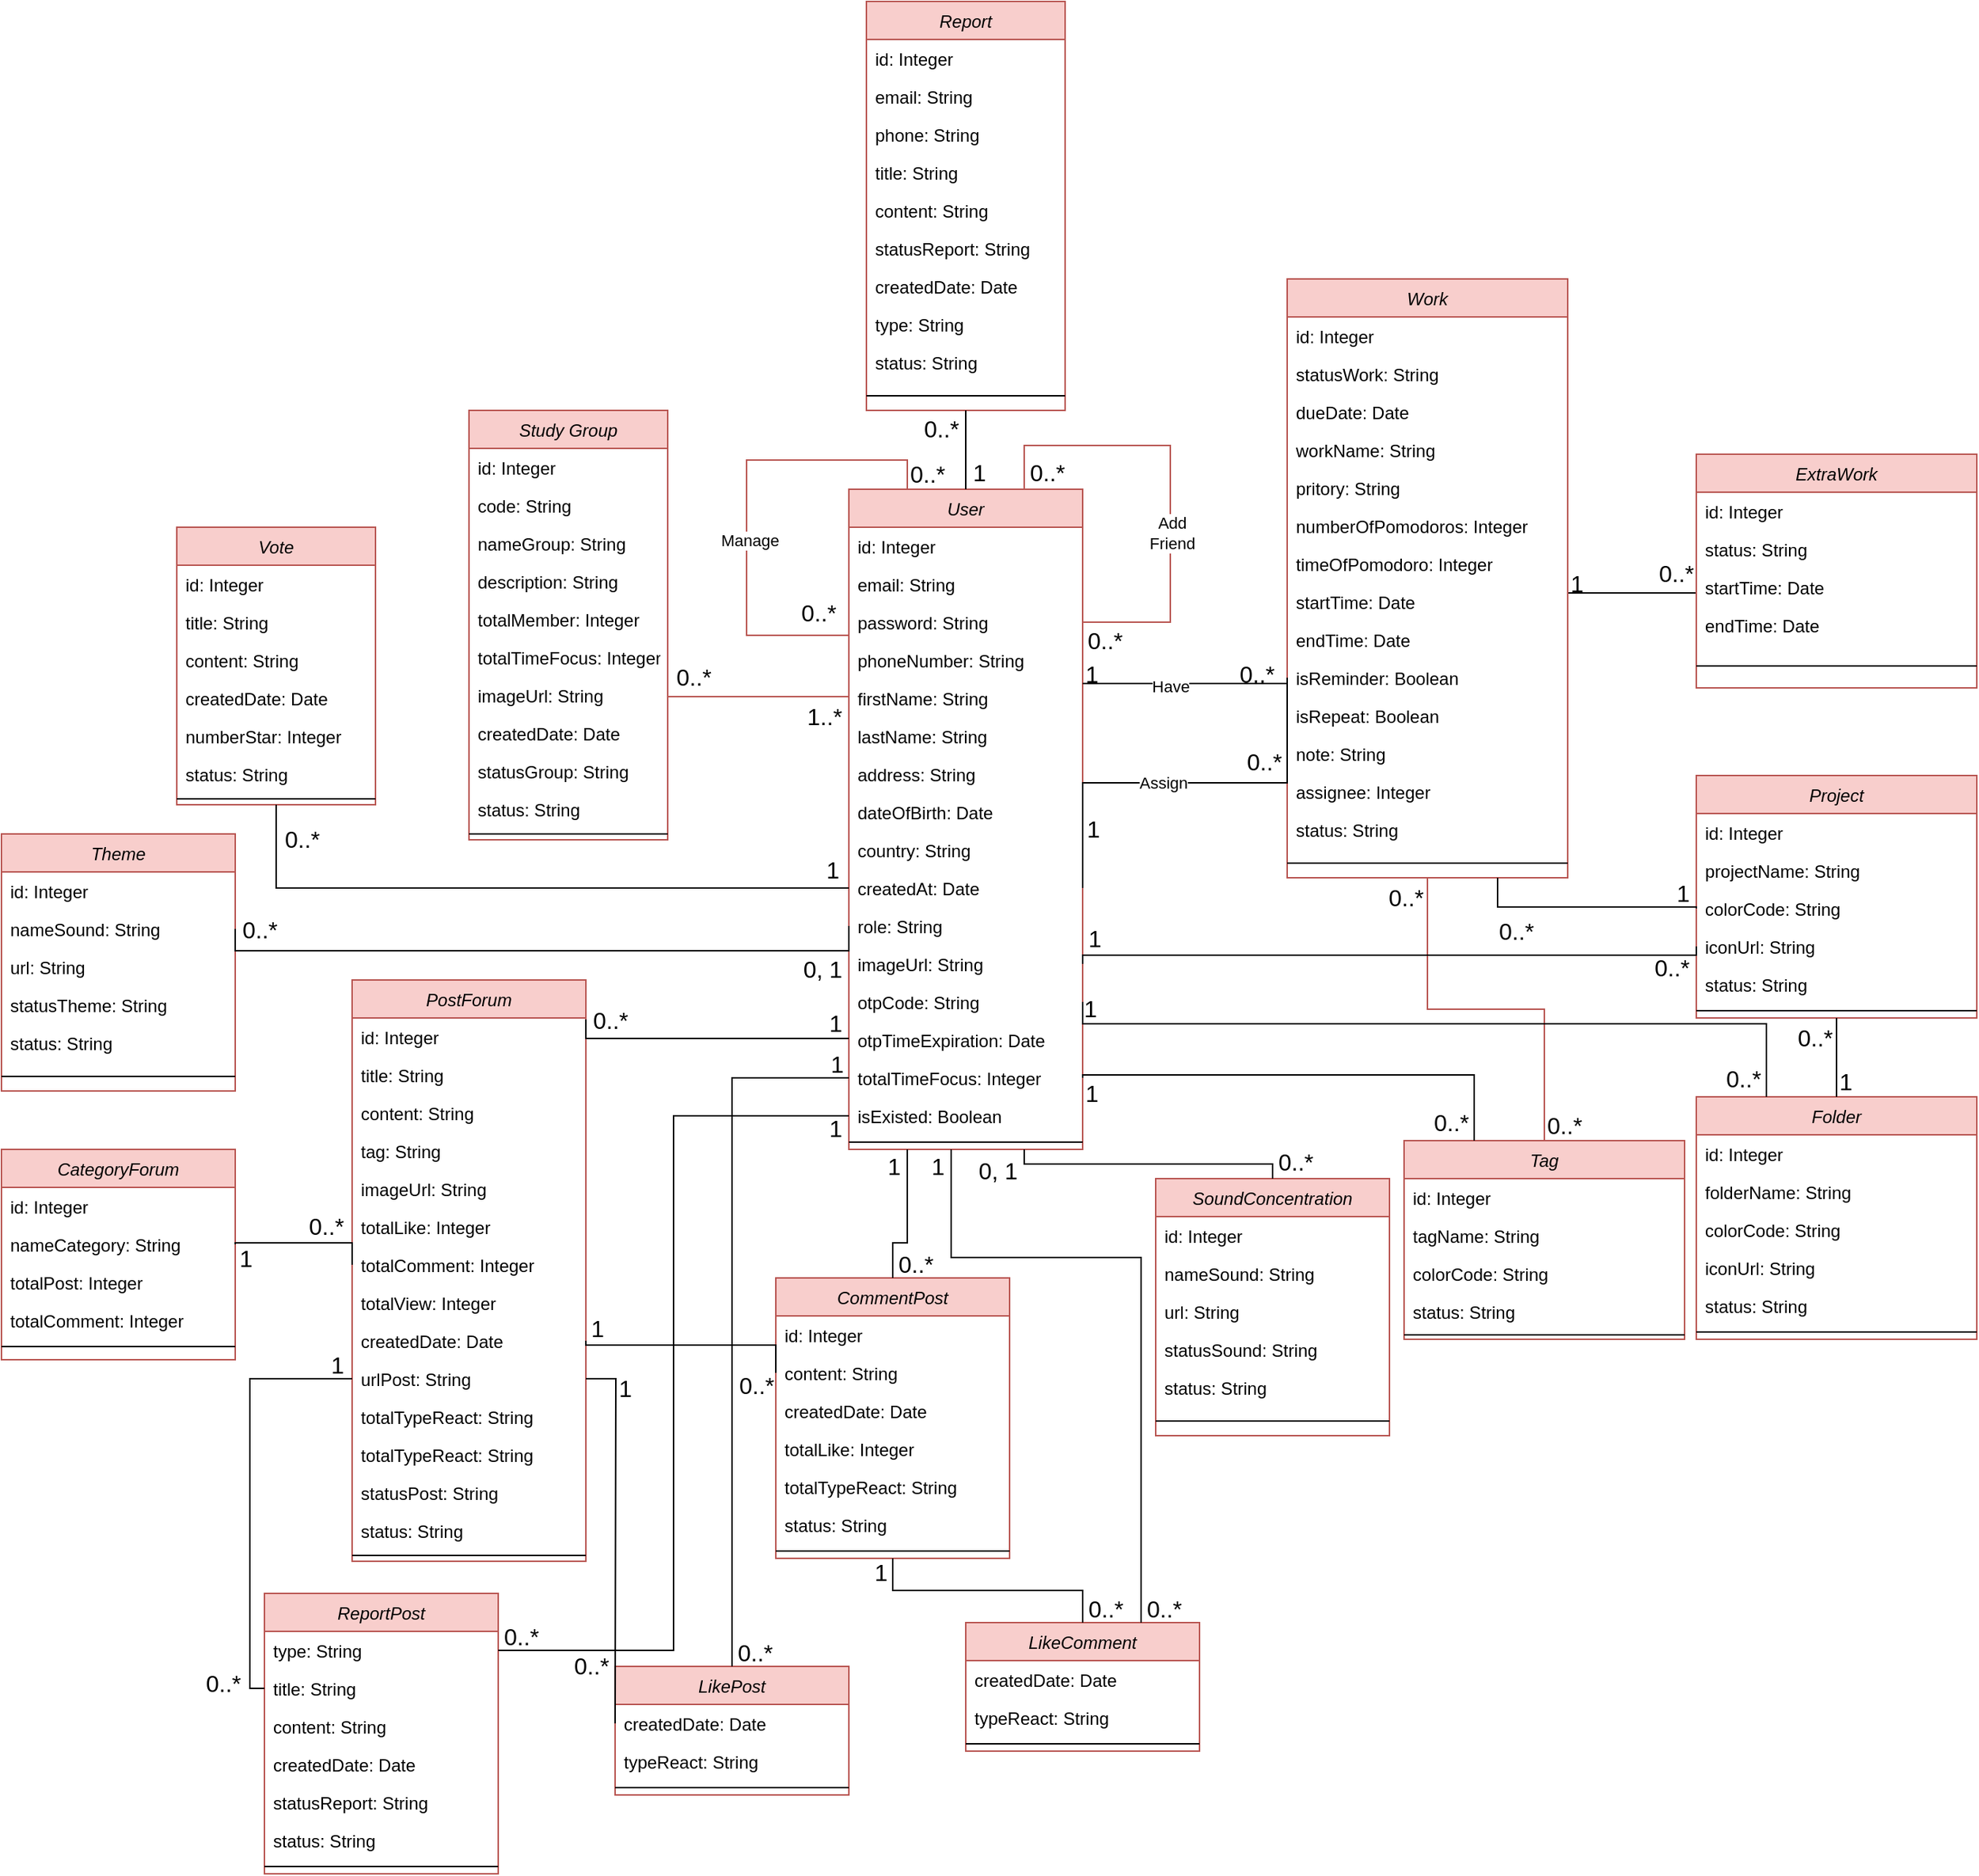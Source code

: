 <mxfile version="22.1.0" type="device">
  <diagram id="C5RBs43oDa-KdzZeNtuy" name="Page-1">
    <mxGraphModel dx="4306" dy="5240" grid="1" gridSize="10" guides="1" tooltips="1" connect="1" arrows="1" fold="1" page="1" pageScale="1" pageWidth="3300" pageHeight="4681" math="0" shadow="0">
      <root>
        <mxCell id="WIyWlLk6GJQsqaUBKTNV-0" />
        <mxCell id="WIyWlLk6GJQsqaUBKTNV-1" parent="WIyWlLk6GJQsqaUBKTNV-0" />
        <mxCell id="tGMAhIrGCzKoIyGZds5J-61" value="" style="endArrow=none;shadow=0;strokeWidth=1;rounded=0;endFill=0;edgeStyle=elbowEdgeStyle;elbow=vertical;entryX=0;entryY=0.5;entryDx=0;entryDy=0;exitX=1;exitY=0.5;exitDx=0;exitDy=0;" parent="WIyWlLk6GJQsqaUBKTNV-1" target="tGMAhIrGCzKoIyGZds5J-31" edge="1">
          <mxGeometry x="0.5" y="41" relative="1" as="geometry">
            <mxPoint x="602" y="105" as="sourcePoint" />
            <mxPoint x="420" y="275" as="targetPoint" />
            <mxPoint x="-40" y="32" as="offset" />
            <Array as="points">
              <mxPoint x="650" y="105" />
            </Array>
          </mxGeometry>
        </mxCell>
        <mxCell id="tGMAhIrGCzKoIyGZds5J-62" value="1" style="resizable=0;align=left;verticalAlign=bottom;labelBackgroundColor=none;fontSize=16;" parent="tGMAhIrGCzKoIyGZds5J-61" connectable="0" vertex="1">
          <mxGeometry x="-1" relative="1" as="geometry">
            <mxPoint y="4" as="offset" />
          </mxGeometry>
        </mxCell>
        <mxCell id="tGMAhIrGCzKoIyGZds5J-63" value="0..*" style="resizable=0;align=right;verticalAlign=bottom;labelBackgroundColor=none;fontSize=16;" parent="tGMAhIrGCzKoIyGZds5J-61" connectable="0" vertex="1">
          <mxGeometry x="1" relative="1" as="geometry">
            <mxPoint y="1" as="offset" />
          </mxGeometry>
        </mxCell>
        <mxCell id="zkfFHV4jXpPFQw0GAbJ--0" value="User" style="swimlane;fontStyle=2;align=center;verticalAlign=top;childLayout=stackLayout;horizontal=1;startSize=26;horizontalStack=0;resizeParent=1;resizeLast=0;collapsible=1;marginBottom=0;rounded=0;shadow=0;strokeWidth=1;fillColor=#f8cecc;strokeColor=#b85450;" parent="WIyWlLk6GJQsqaUBKTNV-1" vertex="1">
          <mxGeometry x="110" y="34" width="160" height="452" as="geometry">
            <mxRectangle x="110" y="60" width="160" height="26" as="alternateBounds" />
          </mxGeometry>
        </mxCell>
        <mxCell id="zkfFHV4jXpPFQw0GAbJ--1" value="id: Integer" style="text;align=left;verticalAlign=top;spacingLeft=4;spacingRight=4;overflow=hidden;rotatable=0;points=[[0,0.5],[1,0.5]];portConstraint=eastwest;" parent="zkfFHV4jXpPFQw0GAbJ--0" vertex="1">
          <mxGeometry y="26" width="160" height="26" as="geometry" />
        </mxCell>
        <mxCell id="zkfFHV4jXpPFQw0GAbJ--3" value="email: String" style="text;align=left;verticalAlign=top;spacingLeft=4;spacingRight=4;overflow=hidden;rotatable=0;points=[[0,0.5],[1,0.5]];portConstraint=eastwest;rounded=0;shadow=0;html=0;" parent="zkfFHV4jXpPFQw0GAbJ--0" vertex="1">
          <mxGeometry y="52" width="160" height="26" as="geometry" />
        </mxCell>
        <mxCell id="MLxWAp-ao5NovIpb98pb-9" value="password: String" style="text;align=left;verticalAlign=top;spacingLeft=4;spacingRight=4;overflow=hidden;rotatable=0;points=[[0,0.5],[1,0.5]];portConstraint=eastwest;rounded=0;shadow=0;html=0;" parent="zkfFHV4jXpPFQw0GAbJ--0" vertex="1">
          <mxGeometry y="78" width="160" height="26" as="geometry" />
        </mxCell>
        <mxCell id="zkfFHV4jXpPFQw0GAbJ--2" value="phoneNumber: String" style="text;align=left;verticalAlign=top;spacingLeft=4;spacingRight=4;overflow=hidden;rotatable=0;points=[[0,0.5],[1,0.5]];portConstraint=eastwest;rounded=0;shadow=0;html=0;" parent="zkfFHV4jXpPFQw0GAbJ--0" vertex="1">
          <mxGeometry y="104" width="160" height="26" as="geometry" />
        </mxCell>
        <mxCell id="MLxWAp-ao5NovIpb98pb-1" value="firstName: String" style="text;align=left;verticalAlign=top;spacingLeft=4;spacingRight=4;overflow=hidden;rotatable=0;points=[[0,0.5],[1,0.5]];portConstraint=eastwest;rounded=0;shadow=0;html=0;" parent="zkfFHV4jXpPFQw0GAbJ--0" vertex="1">
          <mxGeometry y="130" width="160" height="26" as="geometry" />
        </mxCell>
        <mxCell id="MLxWAp-ao5NovIpb98pb-2" value="lastName: String" style="text;align=left;verticalAlign=top;spacingLeft=4;spacingRight=4;overflow=hidden;rotatable=0;points=[[0,0.5],[1,0.5]];portConstraint=eastwest;rounded=0;shadow=0;html=0;" parent="zkfFHV4jXpPFQw0GAbJ--0" vertex="1">
          <mxGeometry y="156" width="160" height="26" as="geometry" />
        </mxCell>
        <mxCell id="MLxWAp-ao5NovIpb98pb-12" value="address: String" style="text;align=left;verticalAlign=top;spacingLeft=4;spacingRight=4;overflow=hidden;rotatable=0;points=[[0,0.5],[1,0.5]];portConstraint=eastwest;rounded=0;shadow=0;html=0;" parent="zkfFHV4jXpPFQw0GAbJ--0" vertex="1">
          <mxGeometry y="182" width="160" height="26" as="geometry" />
        </mxCell>
        <mxCell id="MLxWAp-ao5NovIpb98pb-13" value="dateOfBirth: Date" style="text;align=left;verticalAlign=top;spacingLeft=4;spacingRight=4;overflow=hidden;rotatable=0;points=[[0,0.5],[1,0.5]];portConstraint=eastwest;rounded=0;shadow=0;html=0;" parent="zkfFHV4jXpPFQw0GAbJ--0" vertex="1">
          <mxGeometry y="208" width="160" height="26" as="geometry" />
        </mxCell>
        <mxCell id="ZJe5yLON-QLYzdqqWPnC-0" value="country: String" style="text;align=left;verticalAlign=top;spacingLeft=4;spacingRight=4;overflow=hidden;rotatable=0;points=[[0,0.5],[1,0.5]];portConstraint=eastwest;rounded=0;shadow=0;html=0;" parent="zkfFHV4jXpPFQw0GAbJ--0" vertex="1">
          <mxGeometry y="234" width="160" height="26" as="geometry" />
        </mxCell>
        <mxCell id="MLxWAp-ao5NovIpb98pb-6" value="createdAt: Date" style="text;align=left;verticalAlign=top;spacingLeft=4;spacingRight=4;overflow=hidden;rotatable=0;points=[[0,0.5],[1,0.5]];portConstraint=eastwest;rounded=0;shadow=0;html=0;" parent="zkfFHV4jXpPFQw0GAbJ--0" vertex="1">
          <mxGeometry y="260" width="160" height="26" as="geometry" />
        </mxCell>
        <mxCell id="MLxWAp-ao5NovIpb98pb-3" value="role: String" style="text;align=left;verticalAlign=top;spacingLeft=4;spacingRight=4;overflow=hidden;rotatable=0;points=[[0,0.5],[1,0.5]];portConstraint=eastwest;rounded=0;shadow=0;html=0;" parent="zkfFHV4jXpPFQw0GAbJ--0" vertex="1">
          <mxGeometry y="286" width="160" height="26" as="geometry" />
        </mxCell>
        <mxCell id="MLxWAp-ao5NovIpb98pb-8" value="imageUrl: String" style="text;align=left;verticalAlign=top;spacingLeft=4;spacingRight=4;overflow=hidden;rotatable=0;points=[[0,0.5],[1,0.5]];portConstraint=eastwest;rounded=0;shadow=0;html=0;" parent="zkfFHV4jXpPFQw0GAbJ--0" vertex="1">
          <mxGeometry y="312" width="160" height="26" as="geometry" />
        </mxCell>
        <mxCell id="MLxWAp-ao5NovIpb98pb-4" value="otpCode: String" style="text;align=left;verticalAlign=top;spacingLeft=4;spacingRight=4;overflow=hidden;rotatable=0;points=[[0,0.5],[1,0.5]];portConstraint=eastwest;rounded=0;shadow=0;html=0;" parent="zkfFHV4jXpPFQw0GAbJ--0" vertex="1">
          <mxGeometry y="338" width="160" height="26" as="geometry" />
        </mxCell>
        <mxCell id="MLxWAp-ao5NovIpb98pb-5" value="otpTimeExpiration: Date" style="text;align=left;verticalAlign=top;spacingLeft=4;spacingRight=4;overflow=hidden;rotatable=0;points=[[0,0.5],[1,0.5]];portConstraint=eastwest;rounded=0;shadow=0;html=0;" parent="zkfFHV4jXpPFQw0GAbJ--0" vertex="1">
          <mxGeometry y="364" width="160" height="26" as="geometry" />
        </mxCell>
        <mxCell id="tGMAhIrGCzKoIyGZds5J-135" value="totalTimeFocus: Integer" style="text;align=left;verticalAlign=top;spacingLeft=4;spacingRight=4;overflow=hidden;rotatable=0;points=[[0,0.5],[1,0.5]];portConstraint=eastwest;rounded=0;shadow=0;html=0;" parent="zkfFHV4jXpPFQw0GAbJ--0" vertex="1">
          <mxGeometry y="390" width="160" height="26" as="geometry" />
        </mxCell>
        <mxCell id="MLxWAp-ao5NovIpb98pb-7" value="isExisted: Boolean" style="text;align=left;verticalAlign=top;spacingLeft=4;spacingRight=4;overflow=hidden;rotatable=0;points=[[0,0.5],[1,0.5]];portConstraint=eastwest;rounded=0;shadow=0;html=0;" parent="zkfFHV4jXpPFQw0GAbJ--0" vertex="1">
          <mxGeometry y="416" width="160" height="26" as="geometry" />
        </mxCell>
        <mxCell id="zkfFHV4jXpPFQw0GAbJ--4" value="" style="line;html=1;strokeWidth=1;align=left;verticalAlign=middle;spacingTop=-1;spacingLeft=3;spacingRight=3;rotatable=0;labelPosition=right;points=[];portConstraint=eastwest;" parent="zkfFHV4jXpPFQw0GAbJ--0" vertex="1">
          <mxGeometry y="442" width="160" height="10" as="geometry" />
        </mxCell>
        <mxCell id="tGMAhIrGCzKoIyGZds5J-28" value="" style="endArrow=none;shadow=0;strokeWidth=1;rounded=0;endFill=0;edgeStyle=orthogonalEdgeStyle;elbow=vertical;entryX=0;entryY=0.5;entryDx=0;entryDy=0;exitX=0.25;exitY=0;exitDx=0;exitDy=0;fillColor=#f8cecc;strokeColor=#b85450;" parent="zkfFHV4jXpPFQw0GAbJ--0" source="zkfFHV4jXpPFQw0GAbJ--0" target="MLxWAp-ao5NovIpb98pb-9" edge="1">
          <mxGeometry x="0.5" y="41" relative="1" as="geometry">
            <mxPoint x="-180" y="70" as="sourcePoint" />
            <mxPoint y="70" as="targetPoint" />
            <mxPoint x="-40" y="32" as="offset" />
            <Array as="points">
              <mxPoint x="40" y="-20" />
              <mxPoint x="-70" y="-20" />
              <mxPoint x="-70" y="100" />
              <mxPoint y="100" />
            </Array>
          </mxGeometry>
        </mxCell>
        <mxCell id="tGMAhIrGCzKoIyGZds5J-29" value="0..*" style="resizable=0;align=left;verticalAlign=bottom;labelBackgroundColor=none;fontSize=16;" parent="tGMAhIrGCzKoIyGZds5J-28" connectable="0" vertex="1">
          <mxGeometry x="-1" relative="1" as="geometry">
            <mxPoint as="offset" />
          </mxGeometry>
        </mxCell>
        <mxCell id="tGMAhIrGCzKoIyGZds5J-30" value="0..*" style="resizable=0;align=right;verticalAlign=bottom;labelBackgroundColor=none;fontSize=16;" parent="tGMAhIrGCzKoIyGZds5J-28" connectable="0" vertex="1">
          <mxGeometry x="1" relative="1" as="geometry">
            <mxPoint x="-7" y="4" as="offset" />
          </mxGeometry>
        </mxCell>
        <mxCell id="ZJe5yLON-QLYzdqqWPnC-2" value="Manage" style="edgeLabel;html=1;align=center;verticalAlign=middle;resizable=0;points=[];" parent="tGMAhIrGCzKoIyGZds5J-28" vertex="1" connectable="0">
          <mxGeometry x="0.121" y="2" relative="1" as="geometry">
            <mxPoint as="offset" />
          </mxGeometry>
        </mxCell>
        <mxCell id="tGMAhIrGCzKoIyGZds5J-145" value="" style="endArrow=none;shadow=0;strokeWidth=1;rounded=0;endFill=0;edgeStyle=orthogonalEdgeStyle;elbow=vertical;entryX=1;entryY=0.5;entryDx=0;entryDy=0;exitX=0.75;exitY=0;exitDx=0;exitDy=0;fillColor=#f8cecc;strokeColor=#b85450;" parent="zkfFHV4jXpPFQw0GAbJ--0" source="zkfFHV4jXpPFQw0GAbJ--0" target="MLxWAp-ao5NovIpb98pb-9" edge="1">
          <mxGeometry x="0.5" y="41" relative="1" as="geometry">
            <mxPoint x="330" y="-30" as="sourcePoint" />
            <mxPoint x="290" y="61" as="targetPoint" />
            <mxPoint x="-40" y="32" as="offset" />
            <Array as="points">
              <mxPoint x="120" y="-30" />
              <mxPoint x="220" y="-30" />
              <mxPoint x="220" y="91" />
            </Array>
          </mxGeometry>
        </mxCell>
        <mxCell id="tGMAhIrGCzKoIyGZds5J-146" value="0..*" style="resizable=0;align=left;verticalAlign=bottom;labelBackgroundColor=none;fontSize=16;" parent="tGMAhIrGCzKoIyGZds5J-145" connectable="0" vertex="1">
          <mxGeometry x="-1" relative="1" as="geometry">
            <mxPoint x="2" y="-1" as="offset" />
          </mxGeometry>
        </mxCell>
        <mxCell id="tGMAhIrGCzKoIyGZds5J-147" value="0..*" style="resizable=0;align=right;verticalAlign=bottom;labelBackgroundColor=none;fontSize=16;" parent="tGMAhIrGCzKoIyGZds5J-145" connectable="0" vertex="1">
          <mxGeometry x="1" relative="1" as="geometry">
            <mxPoint x="29" y="23" as="offset" />
          </mxGeometry>
        </mxCell>
        <mxCell id="ZJe5yLON-QLYzdqqWPnC-1" value="Add&lt;br&gt;Friend" style="edgeLabel;html=1;align=center;verticalAlign=middle;resizable=0;points=[];" parent="tGMAhIrGCzKoIyGZds5J-145" vertex="1" connectable="0">
          <mxGeometry x="0.218" y="1" relative="1" as="geometry">
            <mxPoint as="offset" />
          </mxGeometry>
        </mxCell>
        <mxCell id="zkfFHV4jXpPFQw0GAbJ--17" value="Work" style="swimlane;fontStyle=2;align=center;verticalAlign=top;childLayout=stackLayout;horizontal=1;startSize=26;horizontalStack=0;resizeParent=1;resizeLast=0;collapsible=1;marginBottom=0;rounded=0;shadow=0;strokeWidth=1;fillColor=#f8cecc;strokeColor=#b85450;" parent="WIyWlLk6GJQsqaUBKTNV-1" vertex="1">
          <mxGeometry x="410" y="-110" width="192" height="410" as="geometry">
            <mxRectangle x="480" y="20" width="160" height="26" as="alternateBounds" />
          </mxGeometry>
        </mxCell>
        <mxCell id="zkfFHV4jXpPFQw0GAbJ--18" value="id: Integer" style="text;align=left;verticalAlign=top;spacingLeft=4;spacingRight=4;overflow=hidden;rotatable=0;points=[[0,0.5],[1,0.5]];portConstraint=eastwest;" parent="zkfFHV4jXpPFQw0GAbJ--17" vertex="1">
          <mxGeometry y="26" width="192" height="26" as="geometry" />
        </mxCell>
        <mxCell id="zkfFHV4jXpPFQw0GAbJ--21" value="statusWork: String" style="text;align=left;verticalAlign=top;spacingLeft=4;spacingRight=4;overflow=hidden;rotatable=0;points=[[0,0.5],[1,0.5]];portConstraint=eastwest;rounded=0;shadow=0;html=0;" parent="zkfFHV4jXpPFQw0GAbJ--17" vertex="1">
          <mxGeometry y="52" width="192" height="26" as="geometry" />
        </mxCell>
        <mxCell id="zkfFHV4jXpPFQw0GAbJ--20" value="dueDate: Date" style="text;align=left;verticalAlign=top;spacingLeft=4;spacingRight=4;overflow=hidden;rotatable=0;points=[[0,0.5],[1,0.5]];portConstraint=eastwest;rounded=0;shadow=0;html=0;" parent="zkfFHV4jXpPFQw0GAbJ--17" vertex="1">
          <mxGeometry y="78" width="192" height="26" as="geometry" />
        </mxCell>
        <mxCell id="tGMAhIrGCzKoIyGZds5J-16" value="workName: String" style="text;align=left;verticalAlign=top;spacingLeft=4;spacingRight=4;overflow=hidden;rotatable=0;points=[[0,0.5],[1,0.5]];portConstraint=eastwest;rounded=0;shadow=0;html=0;" parent="zkfFHV4jXpPFQw0GAbJ--17" vertex="1">
          <mxGeometry y="104" width="192" height="26" as="geometry" />
        </mxCell>
        <mxCell id="zkfFHV4jXpPFQw0GAbJ--22" value="pritory: String" style="text;align=left;verticalAlign=top;spacingLeft=4;spacingRight=4;overflow=hidden;rotatable=0;points=[[0,0.5],[1,0.5]];portConstraint=eastwest;rounded=0;shadow=0;html=0;" parent="zkfFHV4jXpPFQw0GAbJ--17" vertex="1">
          <mxGeometry y="130" width="192" height="26" as="geometry" />
        </mxCell>
        <mxCell id="MLxWAp-ao5NovIpb98pb-15" value="numberOfPomodoros: Integer" style="text;align=left;verticalAlign=top;spacingLeft=4;spacingRight=4;overflow=hidden;rotatable=0;points=[[0,0.5],[1,0.5]];portConstraint=eastwest;rounded=0;shadow=0;html=0;" parent="zkfFHV4jXpPFQw0GAbJ--17" vertex="1">
          <mxGeometry y="156" width="192" height="26" as="geometry" />
        </mxCell>
        <mxCell id="tGMAhIrGCzKoIyGZds5J-0" value="timeOfPomodoro: Integer" style="text;align=left;verticalAlign=top;spacingLeft=4;spacingRight=4;overflow=hidden;rotatable=0;points=[[0,0.5],[1,0.5]];portConstraint=eastwest;rounded=0;shadow=0;html=0;" parent="zkfFHV4jXpPFQw0GAbJ--17" vertex="1">
          <mxGeometry y="182" width="192" height="26" as="geometry" />
        </mxCell>
        <mxCell id="tGMAhIrGCzKoIyGZds5J-14" value="startTime: Date" style="text;align=left;verticalAlign=top;spacingLeft=4;spacingRight=4;overflow=hidden;rotatable=0;points=[[0,0.5],[1,0.5]];portConstraint=eastwest;rounded=0;shadow=0;html=0;" parent="zkfFHV4jXpPFQw0GAbJ--17" vertex="1">
          <mxGeometry y="208" width="192" height="26" as="geometry" />
        </mxCell>
        <mxCell id="tGMAhIrGCzKoIyGZds5J-15" value="endTime: Date" style="text;align=left;verticalAlign=top;spacingLeft=4;spacingRight=4;overflow=hidden;rotatable=0;points=[[0,0.5],[1,0.5]];portConstraint=eastwest;rounded=0;shadow=0;html=0;" parent="zkfFHV4jXpPFQw0GAbJ--17" vertex="1">
          <mxGeometry y="234" width="192" height="26" as="geometry" />
        </mxCell>
        <mxCell id="tGMAhIrGCzKoIyGZds5J-17" value="isReminder: Boolean" style="text;align=left;verticalAlign=top;spacingLeft=4;spacingRight=4;overflow=hidden;rotatable=0;points=[[0,0.5],[1,0.5]];portConstraint=eastwest;rounded=0;shadow=0;html=0;" parent="zkfFHV4jXpPFQw0GAbJ--17" vertex="1">
          <mxGeometry y="260" width="192" height="26" as="geometry" />
        </mxCell>
        <mxCell id="tGMAhIrGCzKoIyGZds5J-18" value="isRepeat: Boolean" style="text;align=left;verticalAlign=top;spacingLeft=4;spacingRight=4;overflow=hidden;rotatable=0;points=[[0,0.5],[1,0.5]];portConstraint=eastwest;rounded=0;shadow=0;html=0;" parent="zkfFHV4jXpPFQw0GAbJ--17" vertex="1">
          <mxGeometry y="286" width="192" height="26" as="geometry" />
        </mxCell>
        <mxCell id="tGMAhIrGCzKoIyGZds5J-19" value="note: String" style="text;align=left;verticalAlign=top;spacingLeft=4;spacingRight=4;overflow=hidden;rotatable=0;points=[[0,0.5],[1,0.5]];portConstraint=eastwest;rounded=0;shadow=0;html=0;" parent="zkfFHV4jXpPFQw0GAbJ--17" vertex="1">
          <mxGeometry y="312" width="192" height="26" as="geometry" />
        </mxCell>
        <mxCell id="ZJe5yLON-QLYzdqqWPnC-3" value="assignee: Integer" style="text;align=left;verticalAlign=top;spacingLeft=4;spacingRight=4;overflow=hidden;rotatable=0;points=[[0,0.5],[1,0.5]];portConstraint=eastwest;rounded=0;shadow=0;html=0;" parent="zkfFHV4jXpPFQw0GAbJ--17" vertex="1">
          <mxGeometry y="338" width="192" height="26" as="geometry" />
        </mxCell>
        <mxCell id="iMkTo2W0ySaA-an8oTKG-15" value="status: String" style="text;align=left;verticalAlign=top;spacingLeft=4;spacingRight=4;overflow=hidden;rotatable=0;points=[[0,0.5],[1,0.5]];portConstraint=eastwest;rounded=0;shadow=0;html=0;" vertex="1" parent="zkfFHV4jXpPFQw0GAbJ--17">
          <mxGeometry y="364" width="192" height="26" as="geometry" />
        </mxCell>
        <mxCell id="zkfFHV4jXpPFQw0GAbJ--23" value="" style="line;html=1;strokeWidth=1;align=left;verticalAlign=middle;spacingTop=-1;spacingLeft=3;spacingRight=3;rotatable=0;labelPosition=right;points=[];portConstraint=eastwest;" parent="zkfFHV4jXpPFQw0GAbJ--17" vertex="1">
          <mxGeometry y="390" width="192" height="20" as="geometry" />
        </mxCell>
        <mxCell id="zkfFHV4jXpPFQw0GAbJ--26" value="" style="endArrow=none;shadow=0;strokeWidth=1;rounded=0;endFill=0;edgeStyle=elbowEdgeStyle;elbow=vertical;" parent="WIyWlLk6GJQsqaUBKTNV-1" source="zkfFHV4jXpPFQw0GAbJ--0" target="zkfFHV4jXpPFQw0GAbJ--17" edge="1">
          <mxGeometry x="0.5" y="41" relative="1" as="geometry">
            <mxPoint x="380" y="192" as="sourcePoint" />
            <mxPoint x="540" y="192" as="targetPoint" />
            <mxPoint x="-40" y="32" as="offset" />
          </mxGeometry>
        </mxCell>
        <mxCell id="zkfFHV4jXpPFQw0GAbJ--27" value="1" style="resizable=0;align=left;verticalAlign=bottom;labelBackgroundColor=none;fontSize=16;" parent="zkfFHV4jXpPFQw0GAbJ--26" connectable="0" vertex="1">
          <mxGeometry x="-1" relative="1" as="geometry">
            <mxPoint y="4" as="offset" />
          </mxGeometry>
        </mxCell>
        <mxCell id="zkfFHV4jXpPFQw0GAbJ--28" value="0..*" style="resizable=0;align=right;verticalAlign=bottom;labelBackgroundColor=none;fontSize=16;" parent="zkfFHV4jXpPFQw0GAbJ--26" connectable="0" vertex="1">
          <mxGeometry x="1" relative="1" as="geometry">
            <mxPoint x="-7" y="4" as="offset" />
          </mxGeometry>
        </mxCell>
        <mxCell id="ZJe5yLON-QLYzdqqWPnC-4" value="Have" style="edgeLabel;html=1;align=center;verticalAlign=middle;resizable=0;points=[];" parent="zkfFHV4jXpPFQw0GAbJ--26" vertex="1" connectable="0">
          <mxGeometry x="-0.143" y="-2" relative="1" as="geometry">
            <mxPoint as="offset" />
          </mxGeometry>
        </mxCell>
        <mxCell id="tGMAhIrGCzKoIyGZds5J-3" value="ExtraWork" style="swimlane;fontStyle=2;align=center;verticalAlign=top;childLayout=stackLayout;horizontal=1;startSize=26;horizontalStack=0;resizeParent=1;resizeLast=0;collapsible=1;marginBottom=0;rounded=0;shadow=0;strokeWidth=1;fillColor=#f8cecc;strokeColor=#b85450;" parent="WIyWlLk6GJQsqaUBKTNV-1" vertex="1">
          <mxGeometry x="690" y="10" width="192" height="160" as="geometry">
            <mxRectangle x="550" y="140" width="160" height="26" as="alternateBounds" />
          </mxGeometry>
        </mxCell>
        <mxCell id="tGMAhIrGCzKoIyGZds5J-4" value="id: Integer" style="text;align=left;verticalAlign=top;spacingLeft=4;spacingRight=4;overflow=hidden;rotatable=0;points=[[0,0.5],[1,0.5]];portConstraint=eastwest;" parent="tGMAhIrGCzKoIyGZds5J-3" vertex="1">
          <mxGeometry y="26" width="192" height="26" as="geometry" />
        </mxCell>
        <mxCell id="tGMAhIrGCzKoIyGZds5J-8" value="status: String" style="text;align=left;verticalAlign=top;spacingLeft=4;spacingRight=4;overflow=hidden;rotatable=0;points=[[0,0.5],[1,0.5]];portConstraint=eastwest;rounded=0;shadow=0;html=0;" parent="tGMAhIrGCzKoIyGZds5J-3" vertex="1">
          <mxGeometry y="52" width="192" height="26" as="geometry" />
        </mxCell>
        <mxCell id="tGMAhIrGCzKoIyGZds5J-31" value="startTime: Date" style="text;align=left;verticalAlign=top;spacingLeft=4;spacingRight=4;overflow=hidden;rotatable=0;points=[[0,0.5],[1,0.5]];portConstraint=eastwest;rounded=0;shadow=0;html=0;" parent="tGMAhIrGCzKoIyGZds5J-3" vertex="1">
          <mxGeometry y="78" width="192" height="26" as="geometry" />
        </mxCell>
        <mxCell id="tGMAhIrGCzKoIyGZds5J-32" value="endTime: Date" style="text;align=left;verticalAlign=top;spacingLeft=4;spacingRight=4;overflow=hidden;rotatable=0;points=[[0,0.5],[1,0.5]];portConstraint=eastwest;rounded=0;shadow=0;html=0;" parent="tGMAhIrGCzKoIyGZds5J-3" vertex="1">
          <mxGeometry y="104" width="192" height="26" as="geometry" />
        </mxCell>
        <mxCell id="tGMAhIrGCzKoIyGZds5J-13" value="" style="line;html=1;strokeWidth=1;align=left;verticalAlign=middle;spacingTop=-1;spacingLeft=3;spacingRight=3;rotatable=0;labelPosition=right;points=[];portConstraint=eastwest;" parent="tGMAhIrGCzKoIyGZds5J-3" vertex="1">
          <mxGeometry y="130" width="192" height="30" as="geometry" />
        </mxCell>
        <mxCell id="tGMAhIrGCzKoIyGZds5J-64" value="Tag" style="swimlane;fontStyle=2;align=center;verticalAlign=top;childLayout=stackLayout;horizontal=1;startSize=26;horizontalStack=0;resizeParent=1;resizeLast=0;collapsible=1;marginBottom=0;rounded=0;shadow=0;strokeWidth=1;fillColor=#f8cecc;strokeColor=#b85450;" parent="WIyWlLk6GJQsqaUBKTNV-1" vertex="1">
          <mxGeometry x="490" y="480" width="192" height="136" as="geometry">
            <mxRectangle x="550" y="140" width="160" height="26" as="alternateBounds" />
          </mxGeometry>
        </mxCell>
        <mxCell id="tGMAhIrGCzKoIyGZds5J-65" value="id: Integer" style="text;align=left;verticalAlign=top;spacingLeft=4;spacingRight=4;overflow=hidden;rotatable=0;points=[[0,0.5],[1,0.5]];portConstraint=eastwest;" parent="tGMAhIrGCzKoIyGZds5J-64" vertex="1">
          <mxGeometry y="26" width="192" height="26" as="geometry" />
        </mxCell>
        <mxCell id="tGMAhIrGCzKoIyGZds5J-66" value="tagName: String" style="text;align=left;verticalAlign=top;spacingLeft=4;spacingRight=4;overflow=hidden;rotatable=0;points=[[0,0.5],[1,0.5]];portConstraint=eastwest;rounded=0;shadow=0;html=0;" parent="tGMAhIrGCzKoIyGZds5J-64" vertex="1">
          <mxGeometry y="52" width="192" height="26" as="geometry" />
        </mxCell>
        <mxCell id="tGMAhIrGCzKoIyGZds5J-79" value="colorCode: String" style="text;align=left;verticalAlign=top;spacingLeft=4;spacingRight=4;overflow=hidden;rotatable=0;points=[[0,0.5],[1,0.5]];portConstraint=eastwest;rounded=0;shadow=0;html=0;" parent="tGMAhIrGCzKoIyGZds5J-64" vertex="1">
          <mxGeometry y="78" width="192" height="26" as="geometry" />
        </mxCell>
        <mxCell id="iMkTo2W0ySaA-an8oTKG-12" value="status: String" style="text;align=left;verticalAlign=top;spacingLeft=4;spacingRight=4;overflow=hidden;rotatable=0;points=[[0,0.5],[1,0.5]];portConstraint=eastwest;rounded=0;shadow=0;html=0;" vertex="1" parent="tGMAhIrGCzKoIyGZds5J-64">
          <mxGeometry y="104" width="192" height="26" as="geometry" />
        </mxCell>
        <mxCell id="tGMAhIrGCzKoIyGZds5J-70" value="" style="line;html=1;strokeWidth=1;align=left;verticalAlign=middle;spacingTop=-1;spacingLeft=3;spacingRight=3;rotatable=0;labelPosition=right;points=[];portConstraint=eastwest;" parent="tGMAhIrGCzKoIyGZds5J-64" vertex="1">
          <mxGeometry y="130" width="192" height="6" as="geometry" />
        </mxCell>
        <mxCell id="tGMAhIrGCzKoIyGZds5J-72" value="Project" style="swimlane;fontStyle=2;align=center;verticalAlign=top;childLayout=stackLayout;horizontal=1;startSize=26;horizontalStack=0;resizeParent=1;resizeLast=0;collapsible=1;marginBottom=0;rounded=0;shadow=0;strokeWidth=1;fillColor=#f8cecc;strokeColor=#b85450;" parent="WIyWlLk6GJQsqaUBKTNV-1" vertex="1">
          <mxGeometry x="690" y="230" width="192" height="166" as="geometry">
            <mxRectangle x="550" y="140" width="160" height="26" as="alternateBounds" />
          </mxGeometry>
        </mxCell>
        <mxCell id="tGMAhIrGCzKoIyGZds5J-73" value="id: Integer" style="text;align=left;verticalAlign=top;spacingLeft=4;spacingRight=4;overflow=hidden;rotatable=0;points=[[0,0.5],[1,0.5]];portConstraint=eastwest;" parent="tGMAhIrGCzKoIyGZds5J-72" vertex="1">
          <mxGeometry y="26" width="192" height="26" as="geometry" />
        </mxCell>
        <mxCell id="tGMAhIrGCzKoIyGZds5J-74" value="projectName: String" style="text;align=left;verticalAlign=top;spacingLeft=4;spacingRight=4;overflow=hidden;rotatable=0;points=[[0,0.5],[1,0.5]];portConstraint=eastwest;rounded=0;shadow=0;html=0;" parent="tGMAhIrGCzKoIyGZds5J-72" vertex="1">
          <mxGeometry y="52" width="192" height="26" as="geometry" />
        </mxCell>
        <mxCell id="tGMAhIrGCzKoIyGZds5J-75" value="colorCode: String" style="text;align=left;verticalAlign=top;spacingLeft=4;spacingRight=4;overflow=hidden;rotatable=0;points=[[0,0.5],[1,0.5]];portConstraint=eastwest;rounded=0;shadow=0;html=0;" parent="tGMAhIrGCzKoIyGZds5J-72" vertex="1">
          <mxGeometry y="78" width="192" height="26" as="geometry" />
        </mxCell>
        <mxCell id="tGMAhIrGCzKoIyGZds5J-84" value="iconUrl: String" style="text;align=left;verticalAlign=top;spacingLeft=4;spacingRight=4;overflow=hidden;rotatable=0;points=[[0,0.5],[1,0.5]];portConstraint=eastwest;rounded=0;shadow=0;html=0;" parent="tGMAhIrGCzKoIyGZds5J-72" vertex="1">
          <mxGeometry y="104" width="192" height="26" as="geometry" />
        </mxCell>
        <mxCell id="iMkTo2W0ySaA-an8oTKG-4" value="status: String" style="text;align=left;verticalAlign=top;spacingLeft=4;spacingRight=4;overflow=hidden;rotatable=0;points=[[0,0.5],[1,0.5]];portConstraint=eastwest;rounded=0;shadow=0;html=0;" vertex="1" parent="tGMAhIrGCzKoIyGZds5J-72">
          <mxGeometry y="130" width="192" height="26" as="geometry" />
        </mxCell>
        <mxCell id="tGMAhIrGCzKoIyGZds5J-78" value="" style="line;html=1;strokeWidth=1;align=left;verticalAlign=middle;spacingTop=-1;spacingLeft=3;spacingRight=3;rotatable=0;labelPosition=right;points=[];portConstraint=eastwest;" parent="tGMAhIrGCzKoIyGZds5J-72" vertex="1">
          <mxGeometry y="156" width="192" height="10" as="geometry" />
        </mxCell>
        <mxCell id="tGMAhIrGCzKoIyGZds5J-80" value="" style="endArrow=none;shadow=0;strokeWidth=1;rounded=0;endFill=0;edgeStyle=elbowEdgeStyle;elbow=vertical;entryX=0.5;entryY=1;entryDx=0;entryDy=0;exitX=0.5;exitY=0;exitDx=0;exitDy=0;fillColor=#f8cecc;strokeColor=#b85450;" parent="WIyWlLk6GJQsqaUBKTNV-1" source="tGMAhIrGCzKoIyGZds5J-64" target="zkfFHV4jXpPFQw0GAbJ--17" edge="1">
          <mxGeometry x="0.5" y="41" relative="1" as="geometry">
            <mxPoint x="420" y="490" as="sourcePoint" />
            <mxPoint x="560" y="490" as="targetPoint" />
            <mxPoint x="-40" y="32" as="offset" />
          </mxGeometry>
        </mxCell>
        <mxCell id="tGMAhIrGCzKoIyGZds5J-81" value="0..*" style="resizable=0;align=left;verticalAlign=bottom;labelBackgroundColor=none;fontSize=16;" parent="tGMAhIrGCzKoIyGZds5J-80" connectable="0" vertex="1">
          <mxGeometry x="-1" relative="1" as="geometry">
            <mxPoint as="offset" />
          </mxGeometry>
        </mxCell>
        <mxCell id="tGMAhIrGCzKoIyGZds5J-82" value="0..*" style="resizable=0;align=right;verticalAlign=bottom;labelBackgroundColor=none;fontSize=16;" parent="tGMAhIrGCzKoIyGZds5J-80" connectable="0" vertex="1">
          <mxGeometry x="1" relative="1" as="geometry">
            <mxPoint x="-1" y="24" as="offset" />
          </mxGeometry>
        </mxCell>
        <mxCell id="tGMAhIrGCzKoIyGZds5J-85" value="" style="endArrow=none;shadow=0;strokeWidth=1;rounded=0;endFill=0;edgeStyle=elbowEdgeStyle;elbow=vertical;entryX=0;entryY=0.5;entryDx=0;entryDy=0;exitX=0.75;exitY=1;exitDx=0;exitDy=0;" parent="WIyWlLk6GJQsqaUBKTNV-1" source="zkfFHV4jXpPFQw0GAbJ--17" target="tGMAhIrGCzKoIyGZds5J-75" edge="1">
          <mxGeometry x="0.5" y="41" relative="1" as="geometry">
            <mxPoint x="602" y="320" as="sourcePoint" />
            <mxPoint x="690" y="342" as="targetPoint" />
            <mxPoint x="-40" y="32" as="offset" />
            <Array as="points">
              <mxPoint x="650" y="320" />
            </Array>
          </mxGeometry>
        </mxCell>
        <mxCell id="tGMAhIrGCzKoIyGZds5J-86" value="0..*" style="resizable=0;align=left;verticalAlign=bottom;labelBackgroundColor=none;fontSize=16;" parent="tGMAhIrGCzKoIyGZds5J-85" connectable="0" vertex="1">
          <mxGeometry x="-1" relative="1" as="geometry">
            <mxPoint x="-1" y="47" as="offset" />
          </mxGeometry>
        </mxCell>
        <mxCell id="tGMAhIrGCzKoIyGZds5J-87" value="1" style="resizable=0;align=right;verticalAlign=bottom;labelBackgroundColor=none;fontSize=16;" parent="tGMAhIrGCzKoIyGZds5J-85" connectable="0" vertex="1">
          <mxGeometry x="1" relative="1" as="geometry">
            <mxPoint x="-3" as="offset" />
          </mxGeometry>
        </mxCell>
        <mxCell id="tGMAhIrGCzKoIyGZds5J-88" value="Report" style="swimlane;fontStyle=2;align=center;verticalAlign=top;childLayout=stackLayout;horizontal=1;startSize=26;horizontalStack=0;resizeParent=1;resizeLast=0;collapsible=1;marginBottom=0;rounded=0;shadow=0;strokeWidth=1;fillColor=#f8cecc;strokeColor=#b85450;" parent="WIyWlLk6GJQsqaUBKTNV-1" vertex="1">
          <mxGeometry x="122" y="-300" width="136" height="280" as="geometry">
            <mxRectangle x="550" y="140" width="160" height="26" as="alternateBounds" />
          </mxGeometry>
        </mxCell>
        <mxCell id="tGMAhIrGCzKoIyGZds5J-89" value="id: Integer" style="text;align=left;verticalAlign=top;spacingLeft=4;spacingRight=4;overflow=hidden;rotatable=0;points=[[0,0.5],[1,0.5]];portConstraint=eastwest;" parent="tGMAhIrGCzKoIyGZds5J-88" vertex="1">
          <mxGeometry y="26" width="136" height="26" as="geometry" />
        </mxCell>
        <mxCell id="tGMAhIrGCzKoIyGZds5J-104" value="email: String" style="text;align=left;verticalAlign=top;spacingLeft=4;spacingRight=4;overflow=hidden;rotatable=0;points=[[0,0.5],[1,0.5]];portConstraint=eastwest;" parent="tGMAhIrGCzKoIyGZds5J-88" vertex="1">
          <mxGeometry y="52" width="136" height="26" as="geometry" />
        </mxCell>
        <mxCell id="tGMAhIrGCzKoIyGZds5J-105" value="phone: String" style="text;align=left;verticalAlign=top;spacingLeft=4;spacingRight=4;overflow=hidden;rotatable=0;points=[[0,0.5],[1,0.5]];portConstraint=eastwest;" parent="tGMAhIrGCzKoIyGZds5J-88" vertex="1">
          <mxGeometry y="78" width="136" height="26" as="geometry" />
        </mxCell>
        <mxCell id="tGMAhIrGCzKoIyGZds5J-90" value="title: String" style="text;align=left;verticalAlign=top;spacingLeft=4;spacingRight=4;overflow=hidden;rotatable=0;points=[[0,0.5],[1,0.5]];portConstraint=eastwest;rounded=0;shadow=0;html=0;" parent="tGMAhIrGCzKoIyGZds5J-88" vertex="1">
          <mxGeometry y="104" width="136" height="26" as="geometry" />
        </mxCell>
        <mxCell id="tGMAhIrGCzKoIyGZds5J-91" value="content: String" style="text;align=left;verticalAlign=top;spacingLeft=4;spacingRight=4;overflow=hidden;rotatable=0;points=[[0,0.5],[1,0.5]];portConstraint=eastwest;rounded=0;shadow=0;html=0;" parent="tGMAhIrGCzKoIyGZds5J-88" vertex="1">
          <mxGeometry y="130" width="136" height="26" as="geometry" />
        </mxCell>
        <mxCell id="tGMAhIrGCzKoIyGZds5J-110" value="statusReport: String" style="text;align=left;verticalAlign=top;spacingLeft=4;spacingRight=4;overflow=hidden;rotatable=0;points=[[0,0.5],[1,0.5]];portConstraint=eastwest;rounded=0;shadow=0;html=0;" parent="tGMAhIrGCzKoIyGZds5J-88" vertex="1">
          <mxGeometry y="156" width="136" height="26" as="geometry" />
        </mxCell>
        <mxCell id="5_867ANT87SpvfsRSU_C-30" value="createdDate: Date" style="text;align=left;verticalAlign=top;spacingLeft=4;spacingRight=4;overflow=hidden;rotatable=0;points=[[0,0.5],[1,0.5]];portConstraint=eastwest;rounded=0;shadow=0;html=0;" parent="tGMAhIrGCzKoIyGZds5J-88" vertex="1">
          <mxGeometry y="182" width="136" height="26" as="geometry" />
        </mxCell>
        <mxCell id="5_867ANT87SpvfsRSU_C-13" value="type: String" style="text;align=left;verticalAlign=top;spacingLeft=4;spacingRight=4;overflow=hidden;rotatable=0;points=[[0,0.5],[1,0.5]];portConstraint=eastwest;rounded=0;shadow=0;html=0;" parent="tGMAhIrGCzKoIyGZds5J-88" vertex="1">
          <mxGeometry y="208" width="136" height="26" as="geometry" />
        </mxCell>
        <mxCell id="iMkTo2W0ySaA-an8oTKG-7" value="status: String" style="text;align=left;verticalAlign=top;spacingLeft=4;spacingRight=4;overflow=hidden;rotatable=0;points=[[0,0.5],[1,0.5]];portConstraint=eastwest;rounded=0;shadow=0;html=0;" vertex="1" parent="tGMAhIrGCzKoIyGZds5J-88">
          <mxGeometry y="234" width="136" height="26" as="geometry" />
        </mxCell>
        <mxCell id="tGMAhIrGCzKoIyGZds5J-92" value="" style="line;html=1;strokeWidth=1;align=left;verticalAlign=middle;spacingTop=-1;spacingLeft=3;spacingRight=3;rotatable=0;labelPosition=right;points=[];portConstraint=eastwest;" parent="tGMAhIrGCzKoIyGZds5J-88" vertex="1">
          <mxGeometry y="260" width="136" height="20" as="geometry" />
        </mxCell>
        <mxCell id="tGMAhIrGCzKoIyGZds5J-93" value="Folder" style="swimlane;fontStyle=2;align=center;verticalAlign=top;childLayout=stackLayout;horizontal=1;startSize=26;horizontalStack=0;resizeParent=1;resizeLast=0;collapsible=1;marginBottom=0;rounded=0;shadow=0;strokeWidth=1;fillColor=#f8cecc;strokeColor=#b85450;" parent="WIyWlLk6GJQsqaUBKTNV-1" vertex="1">
          <mxGeometry x="690" y="450" width="192" height="166" as="geometry">
            <mxRectangle x="550" y="140" width="160" height="26" as="alternateBounds" />
          </mxGeometry>
        </mxCell>
        <mxCell id="tGMAhIrGCzKoIyGZds5J-94" value="id: Integer" style="text;align=left;verticalAlign=top;spacingLeft=4;spacingRight=4;overflow=hidden;rotatable=0;points=[[0,0.5],[1,0.5]];portConstraint=eastwest;" parent="tGMAhIrGCzKoIyGZds5J-93" vertex="1">
          <mxGeometry y="26" width="192" height="26" as="geometry" />
        </mxCell>
        <mxCell id="tGMAhIrGCzKoIyGZds5J-95" value="folderName: String" style="text;align=left;verticalAlign=top;spacingLeft=4;spacingRight=4;overflow=hidden;rotatable=0;points=[[0,0.5],[1,0.5]];portConstraint=eastwest;rounded=0;shadow=0;html=0;" parent="tGMAhIrGCzKoIyGZds5J-93" vertex="1">
          <mxGeometry y="52" width="192" height="26" as="geometry" />
        </mxCell>
        <mxCell id="tGMAhIrGCzKoIyGZds5J-96" value="colorCode: String" style="text;align=left;verticalAlign=top;spacingLeft=4;spacingRight=4;overflow=hidden;rotatable=0;points=[[0,0.5],[1,0.5]];portConstraint=eastwest;rounded=0;shadow=0;html=0;" parent="tGMAhIrGCzKoIyGZds5J-93" vertex="1">
          <mxGeometry y="78" width="192" height="26" as="geometry" />
        </mxCell>
        <mxCell id="tGMAhIrGCzKoIyGZds5J-97" value="iconUrl: String" style="text;align=left;verticalAlign=top;spacingLeft=4;spacingRight=4;overflow=hidden;rotatable=0;points=[[0,0.5],[1,0.5]];portConstraint=eastwest;rounded=0;shadow=0;html=0;" parent="tGMAhIrGCzKoIyGZds5J-93" vertex="1">
          <mxGeometry y="104" width="192" height="26" as="geometry" />
        </mxCell>
        <mxCell id="iMkTo2W0ySaA-an8oTKG-1" value="status: String" style="text;align=left;verticalAlign=top;spacingLeft=4;spacingRight=4;overflow=hidden;rotatable=0;points=[[0,0.5],[1,0.5]];portConstraint=eastwest;rounded=0;shadow=0;html=0;" vertex="1" parent="tGMAhIrGCzKoIyGZds5J-93">
          <mxGeometry y="130" width="192" height="26" as="geometry" />
        </mxCell>
        <mxCell id="tGMAhIrGCzKoIyGZds5J-98" value="" style="line;html=1;strokeWidth=1;align=left;verticalAlign=middle;spacingTop=-1;spacingLeft=3;spacingRight=3;rotatable=0;labelPosition=right;points=[];portConstraint=eastwest;" parent="tGMAhIrGCzKoIyGZds5J-93" vertex="1">
          <mxGeometry y="156" width="192" height="10" as="geometry" />
        </mxCell>
        <mxCell id="tGMAhIrGCzKoIyGZds5J-99" value="" style="endArrow=none;shadow=0;strokeWidth=1;rounded=0;endFill=0;edgeStyle=elbowEdgeStyle;elbow=vertical;entryX=0.5;entryY=1;entryDx=0;entryDy=0;exitX=0.5;exitY=0;exitDx=0;exitDy=0;" parent="WIyWlLk6GJQsqaUBKTNV-1" source="tGMAhIrGCzKoIyGZds5J-93" target="tGMAhIrGCzKoIyGZds5J-72" edge="1">
          <mxGeometry x="0.5" y="41" relative="1" as="geometry">
            <mxPoint x="780" y="480" as="sourcePoint" />
            <mxPoint x="780" y="410" as="targetPoint" />
            <mxPoint x="-40" y="32" as="offset" />
          </mxGeometry>
        </mxCell>
        <mxCell id="tGMAhIrGCzKoIyGZds5J-100" value="1" style="resizable=0;align=left;verticalAlign=bottom;labelBackgroundColor=none;fontSize=16;" parent="tGMAhIrGCzKoIyGZds5J-99" connectable="0" vertex="1">
          <mxGeometry x="-1" relative="1" as="geometry">
            <mxPoint as="offset" />
          </mxGeometry>
        </mxCell>
        <mxCell id="tGMAhIrGCzKoIyGZds5J-101" value="0..*" style="resizable=0;align=right;verticalAlign=bottom;labelBackgroundColor=none;fontSize=16;" parent="tGMAhIrGCzKoIyGZds5J-99" connectable="0" vertex="1">
          <mxGeometry x="1" relative="1" as="geometry">
            <mxPoint x="-1" y="24" as="offset" />
          </mxGeometry>
        </mxCell>
        <mxCell id="tGMAhIrGCzKoIyGZds5J-107" value="" style="endArrow=none;shadow=0;strokeWidth=1;rounded=0;endFill=0;edgeStyle=elbowEdgeStyle;elbow=vertical;exitX=0.5;exitY=0;exitDx=0;exitDy=0;entryX=0.5;entryY=1;entryDx=0;entryDy=0;" parent="WIyWlLk6GJQsqaUBKTNV-1" source="zkfFHV4jXpPFQw0GAbJ--0" target="tGMAhIrGCzKoIyGZds5J-88" edge="1">
          <mxGeometry x="0.5" y="41" relative="1" as="geometry">
            <mxPoint x="258" y="30.33" as="sourcePoint" />
            <mxPoint x="398" y="30.33" as="targetPoint" />
            <mxPoint x="-40" y="32" as="offset" />
          </mxGeometry>
        </mxCell>
        <mxCell id="tGMAhIrGCzKoIyGZds5J-108" value="1" style="resizable=0;align=left;verticalAlign=bottom;labelBackgroundColor=none;fontSize=16;" parent="tGMAhIrGCzKoIyGZds5J-107" connectable="0" vertex="1">
          <mxGeometry x="-1" relative="1" as="geometry">
            <mxPoint x="3" y="-1" as="offset" />
          </mxGeometry>
        </mxCell>
        <mxCell id="tGMAhIrGCzKoIyGZds5J-109" value="0..*" style="resizable=0;align=right;verticalAlign=bottom;labelBackgroundColor=none;fontSize=16;" parent="tGMAhIrGCzKoIyGZds5J-107" connectable="0" vertex="1">
          <mxGeometry x="1" relative="1" as="geometry">
            <mxPoint x="-3" y="23" as="offset" />
          </mxGeometry>
        </mxCell>
        <mxCell id="tGMAhIrGCzKoIyGZds5J-111" value="SoundConcentration" style="swimlane;fontStyle=2;align=center;verticalAlign=top;childLayout=stackLayout;horizontal=1;startSize=26;horizontalStack=0;resizeParent=1;resizeLast=0;collapsible=1;marginBottom=0;rounded=0;shadow=0;strokeWidth=1;fillColor=#f8cecc;strokeColor=#b85450;" parent="WIyWlLk6GJQsqaUBKTNV-1" vertex="1">
          <mxGeometry x="320" y="506" width="160" height="176" as="geometry">
            <mxRectangle x="550" y="140" width="160" height="26" as="alternateBounds" />
          </mxGeometry>
        </mxCell>
        <mxCell id="tGMAhIrGCzKoIyGZds5J-112" value="id: Integer" style="text;align=left;verticalAlign=top;spacingLeft=4;spacingRight=4;overflow=hidden;rotatable=0;points=[[0,0.5],[1,0.5]];portConstraint=eastwest;" parent="tGMAhIrGCzKoIyGZds5J-111" vertex="1">
          <mxGeometry y="26" width="160" height="26" as="geometry" />
        </mxCell>
        <mxCell id="tGMAhIrGCzKoIyGZds5J-113" value="nameSound: String" style="text;align=left;verticalAlign=top;spacingLeft=4;spacingRight=4;overflow=hidden;rotatable=0;points=[[0,0.5],[1,0.5]];portConstraint=eastwest;" parent="tGMAhIrGCzKoIyGZds5J-111" vertex="1">
          <mxGeometry y="52" width="160" height="26" as="geometry" />
        </mxCell>
        <mxCell id="tGMAhIrGCzKoIyGZds5J-114" value="url: String" style="text;align=left;verticalAlign=top;spacingLeft=4;spacingRight=4;overflow=hidden;rotatable=0;points=[[0,0.5],[1,0.5]];portConstraint=eastwest;" parent="tGMAhIrGCzKoIyGZds5J-111" vertex="1">
          <mxGeometry y="78" width="160" height="26" as="geometry" />
        </mxCell>
        <mxCell id="tGMAhIrGCzKoIyGZds5J-124" value="statusSound: String" style="text;align=left;verticalAlign=top;spacingLeft=4;spacingRight=4;overflow=hidden;rotatable=0;points=[[0,0.5],[1,0.5]];portConstraint=eastwest;" parent="tGMAhIrGCzKoIyGZds5J-111" vertex="1">
          <mxGeometry y="104" width="160" height="26" as="geometry" />
        </mxCell>
        <mxCell id="iMkTo2W0ySaA-an8oTKG-10" value="status: String" style="text;align=left;verticalAlign=top;spacingLeft=4;spacingRight=4;overflow=hidden;rotatable=0;points=[[0,0.5],[1,0.5]];portConstraint=eastwest;" vertex="1" parent="tGMAhIrGCzKoIyGZds5J-111">
          <mxGeometry y="130" width="160" height="26" as="geometry" />
        </mxCell>
        <mxCell id="tGMAhIrGCzKoIyGZds5J-119" value="" style="line;html=1;strokeWidth=1;align=left;verticalAlign=middle;spacingTop=-1;spacingLeft=3;spacingRight=3;rotatable=0;labelPosition=right;points=[];portConstraint=eastwest;" parent="tGMAhIrGCzKoIyGZds5J-111" vertex="1">
          <mxGeometry y="156" width="160" height="20" as="geometry" />
        </mxCell>
        <mxCell id="tGMAhIrGCzKoIyGZds5J-120" value="" style="endArrow=none;shadow=0;strokeWidth=1;rounded=0;endFill=0;edgeStyle=elbowEdgeStyle;elbow=vertical;entryX=0.75;entryY=1;entryDx=0;entryDy=0;exitX=0.5;exitY=0;exitDx=0;exitDy=0;" parent="WIyWlLk6GJQsqaUBKTNV-1" source="tGMAhIrGCzKoIyGZds5J-111" target="zkfFHV4jXpPFQw0GAbJ--0" edge="1">
          <mxGeometry x="0.5" y="41" relative="1" as="geometry">
            <mxPoint x="300" y="580" as="sourcePoint" />
            <mxPoint x="300" y="510" as="targetPoint" />
            <mxPoint x="-40" y="32" as="offset" />
          </mxGeometry>
        </mxCell>
        <mxCell id="tGMAhIrGCzKoIyGZds5J-121" value="0..*" style="resizable=0;align=left;verticalAlign=bottom;labelBackgroundColor=none;fontSize=16;" parent="tGMAhIrGCzKoIyGZds5J-120" connectable="0" vertex="1">
          <mxGeometry x="-1" relative="1" as="geometry">
            <mxPoint x="2" y="-1" as="offset" />
          </mxGeometry>
        </mxCell>
        <mxCell id="tGMAhIrGCzKoIyGZds5J-122" value="0, 1" style="resizable=0;align=right;verticalAlign=bottom;labelBackgroundColor=none;fontSize=16;" parent="tGMAhIrGCzKoIyGZds5J-120" connectable="0" vertex="1">
          <mxGeometry x="1" relative="1" as="geometry">
            <mxPoint x="-3" y="25" as="offset" />
          </mxGeometry>
        </mxCell>
        <mxCell id="tGMAhIrGCzKoIyGZds5J-141" value="" style="endArrow=none;shadow=0;strokeWidth=1;rounded=0;endFill=0;edgeStyle=elbowEdgeStyle;elbow=vertical;entryX=0;entryY=0.5;entryDx=0;entryDy=0;exitX=1;exitY=0.5;exitDx=0;exitDy=0;fillColor=#f8cecc;strokeColor=#b85450;" parent="WIyWlLk6GJQsqaUBKTNV-1" source="tGMAhIrGCzKoIyGZds5J-130" target="MLxWAp-ao5NovIpb98pb-13" edge="1">
          <mxGeometry x="0.5" y="41" relative="1" as="geometry">
            <mxPoint x="40" y="320" as="sourcePoint" />
            <mxPoint x="40" y="260" as="targetPoint" />
            <mxPoint x="-40" y="32" as="offset" />
          </mxGeometry>
        </mxCell>
        <mxCell id="tGMAhIrGCzKoIyGZds5J-142" value="0..*" style="resizable=0;align=left;verticalAlign=bottom;labelBackgroundColor=none;fontSize=16;" parent="tGMAhIrGCzKoIyGZds5J-141" connectable="0" vertex="1">
          <mxGeometry x="-1" relative="1" as="geometry">
            <mxPoint x="4" y="76" as="offset" />
          </mxGeometry>
        </mxCell>
        <mxCell id="tGMAhIrGCzKoIyGZds5J-143" value="1..*" style="resizable=0;align=right;verticalAlign=bottom;labelBackgroundColor=none;fontSize=16;" parent="tGMAhIrGCzKoIyGZds5J-141" connectable="0" vertex="1">
          <mxGeometry x="1" relative="1" as="geometry">
            <mxPoint x="-3" y="-55" as="offset" />
          </mxGeometry>
        </mxCell>
        <mxCell id="tGMAhIrGCzKoIyGZds5J-126" value="Study Group" style="swimlane;fontStyle=2;align=center;verticalAlign=top;childLayout=stackLayout;horizontal=1;startSize=26;horizontalStack=0;resizeParent=1;resizeLast=0;collapsible=1;marginBottom=0;rounded=0;shadow=0;strokeWidth=1;fillColor=#f8cecc;strokeColor=#b85450;" parent="WIyWlLk6GJQsqaUBKTNV-1" vertex="1">
          <mxGeometry x="-150" y="-20" width="136" height="294" as="geometry">
            <mxRectangle x="550" y="140" width="160" height="26" as="alternateBounds" />
          </mxGeometry>
        </mxCell>
        <mxCell id="tGMAhIrGCzKoIyGZds5J-127" value="id: Integer" style="text;align=left;verticalAlign=top;spacingLeft=4;spacingRight=4;overflow=hidden;rotatable=0;points=[[0,0.5],[1,0.5]];portConstraint=eastwest;" parent="tGMAhIrGCzKoIyGZds5J-126" vertex="1">
          <mxGeometry y="26" width="136" height="26" as="geometry" />
        </mxCell>
        <mxCell id="tGMAhIrGCzKoIyGZds5J-137" value="code: String" style="text;align=left;verticalAlign=top;spacingLeft=4;spacingRight=4;overflow=hidden;rotatable=0;points=[[0,0.5],[1,0.5]];portConstraint=eastwest;" parent="tGMAhIrGCzKoIyGZds5J-126" vertex="1">
          <mxGeometry y="52" width="136" height="26" as="geometry" />
        </mxCell>
        <mxCell id="tGMAhIrGCzKoIyGZds5J-129" value="nameGroup: String" style="text;align=left;verticalAlign=top;spacingLeft=4;spacingRight=4;overflow=hidden;rotatable=0;points=[[0,0.5],[1,0.5]];portConstraint=eastwest;" parent="tGMAhIrGCzKoIyGZds5J-126" vertex="1">
          <mxGeometry y="78" width="136" height="26" as="geometry" />
        </mxCell>
        <mxCell id="tGMAhIrGCzKoIyGZds5J-130" value="description: String" style="text;align=left;verticalAlign=top;spacingLeft=4;spacingRight=4;overflow=hidden;rotatable=0;points=[[0,0.5],[1,0.5]];portConstraint=eastwest;" parent="tGMAhIrGCzKoIyGZds5J-126" vertex="1">
          <mxGeometry y="104" width="136" height="26" as="geometry" />
        </mxCell>
        <mxCell id="tGMAhIrGCzKoIyGZds5J-131" value="totalMember: Integer" style="text;align=left;verticalAlign=top;spacingLeft=4;spacingRight=4;overflow=hidden;rotatable=0;points=[[0,0.5],[1,0.5]];portConstraint=eastwest;rounded=0;shadow=0;html=0;" parent="tGMAhIrGCzKoIyGZds5J-126" vertex="1">
          <mxGeometry y="130" width="136" height="26" as="geometry" />
        </mxCell>
        <mxCell id="tGMAhIrGCzKoIyGZds5J-136" value="totalTimeFocus: Integer" style="text;align=left;verticalAlign=top;spacingLeft=4;spacingRight=4;overflow=hidden;rotatable=0;points=[[0,0.5],[1,0.5]];portConstraint=eastwest;rounded=0;shadow=0;html=0;" parent="tGMAhIrGCzKoIyGZds5J-126" vertex="1">
          <mxGeometry y="156" width="136" height="26" as="geometry" />
        </mxCell>
        <mxCell id="tGMAhIrGCzKoIyGZds5J-132" value="imageUrl: String" style="text;align=left;verticalAlign=top;spacingLeft=4;spacingRight=4;overflow=hidden;rotatable=0;points=[[0,0.5],[1,0.5]];portConstraint=eastwest;rounded=0;shadow=0;html=0;" parent="tGMAhIrGCzKoIyGZds5J-126" vertex="1">
          <mxGeometry y="182" width="136" height="26" as="geometry" />
        </mxCell>
        <mxCell id="13aqxsSrcnJj2Fvq4oas-0" value="createdDate: Date" style="text;align=left;verticalAlign=top;spacingLeft=4;spacingRight=4;overflow=hidden;rotatable=0;points=[[0,0.5],[1,0.5]];portConstraint=eastwest;rounded=0;shadow=0;html=0;" parent="tGMAhIrGCzKoIyGZds5J-126" vertex="1">
          <mxGeometry y="208" width="136" height="26" as="geometry" />
        </mxCell>
        <mxCell id="tGMAhIrGCzKoIyGZds5J-144" value="statusGroup: String" style="text;align=left;verticalAlign=top;spacingLeft=4;spacingRight=4;overflow=hidden;rotatable=0;points=[[0,0.5],[1,0.5]];portConstraint=eastwest;rounded=0;shadow=0;html=0;" parent="tGMAhIrGCzKoIyGZds5J-126" vertex="1">
          <mxGeometry y="234" width="136" height="26" as="geometry" />
        </mxCell>
        <mxCell id="iMkTo2W0ySaA-an8oTKG-11" value="status: String" style="text;align=left;verticalAlign=top;spacingLeft=4;spacingRight=4;overflow=hidden;rotatable=0;points=[[0,0.5],[1,0.5]];portConstraint=eastwest;rounded=0;shadow=0;html=0;" vertex="1" parent="tGMAhIrGCzKoIyGZds5J-126">
          <mxGeometry y="260" width="136" height="26" as="geometry" />
        </mxCell>
        <mxCell id="tGMAhIrGCzKoIyGZds5J-134" value="" style="line;html=1;strokeWidth=1;align=left;verticalAlign=middle;spacingTop=-1;spacingLeft=3;spacingRight=3;rotatable=0;labelPosition=right;points=[];portConstraint=eastwest;" parent="tGMAhIrGCzKoIyGZds5J-126" vertex="1">
          <mxGeometry y="286" width="136" height="8" as="geometry" />
        </mxCell>
        <mxCell id="tGMAhIrGCzKoIyGZds5J-149" value="Vote" style="swimlane;fontStyle=2;align=center;verticalAlign=top;childLayout=stackLayout;horizontal=1;startSize=26;horizontalStack=0;resizeParent=1;resizeLast=0;collapsible=1;marginBottom=0;rounded=0;shadow=0;strokeWidth=1;fillColor=#f8cecc;strokeColor=#b85450;" parent="WIyWlLk6GJQsqaUBKTNV-1" vertex="1">
          <mxGeometry x="-350" y="60" width="136" height="190" as="geometry">
            <mxRectangle x="550" y="140" width="160" height="26" as="alternateBounds" />
          </mxGeometry>
        </mxCell>
        <mxCell id="tGMAhIrGCzKoIyGZds5J-150" value="id: Integer" style="text;align=left;verticalAlign=top;spacingLeft=4;spacingRight=4;overflow=hidden;rotatable=0;points=[[0,0.5],[1,0.5]];portConstraint=eastwest;" parent="tGMAhIrGCzKoIyGZds5J-149" vertex="1">
          <mxGeometry y="26" width="136" height="26" as="geometry" />
        </mxCell>
        <mxCell id="tGMAhIrGCzKoIyGZds5J-151" value="title: String" style="text;align=left;verticalAlign=top;spacingLeft=4;spacingRight=4;overflow=hidden;rotatable=0;points=[[0,0.5],[1,0.5]];portConstraint=eastwest;" parent="tGMAhIrGCzKoIyGZds5J-149" vertex="1">
          <mxGeometry y="52" width="136" height="26" as="geometry" />
        </mxCell>
        <mxCell id="tGMAhIrGCzKoIyGZds5J-152" value="content: String" style="text;align=left;verticalAlign=top;spacingLeft=4;spacingRight=4;overflow=hidden;rotatable=0;points=[[0,0.5],[1,0.5]];portConstraint=eastwest;" parent="tGMAhIrGCzKoIyGZds5J-149" vertex="1">
          <mxGeometry y="78" width="136" height="26" as="geometry" />
        </mxCell>
        <mxCell id="tGMAhIrGCzKoIyGZds5J-153" value="createdDate: Date" style="text;align=left;verticalAlign=top;spacingLeft=4;spacingRight=4;overflow=hidden;rotatable=0;points=[[0,0.5],[1,0.5]];portConstraint=eastwest;" parent="tGMAhIrGCzKoIyGZds5J-149" vertex="1">
          <mxGeometry y="104" width="136" height="26" as="geometry" />
        </mxCell>
        <mxCell id="tGMAhIrGCzKoIyGZds5J-154" value="numberStar: Integer" style="text;align=left;verticalAlign=top;spacingLeft=4;spacingRight=4;overflow=hidden;rotatable=0;points=[[0,0.5],[1,0.5]];portConstraint=eastwest;rounded=0;shadow=0;html=0;" parent="tGMAhIrGCzKoIyGZds5J-149" vertex="1">
          <mxGeometry y="130" width="136" height="26" as="geometry" />
        </mxCell>
        <mxCell id="iMkTo2W0ySaA-an8oTKG-14" value="status: String" style="text;align=left;verticalAlign=top;spacingLeft=4;spacingRight=4;overflow=hidden;rotatable=0;points=[[0,0.5],[1,0.5]];portConstraint=eastwest;rounded=0;shadow=0;html=0;" vertex="1" parent="tGMAhIrGCzKoIyGZds5J-149">
          <mxGeometry y="156" width="136" height="26" as="geometry" />
        </mxCell>
        <mxCell id="tGMAhIrGCzKoIyGZds5J-158" value="" style="line;html=1;strokeWidth=1;align=left;verticalAlign=middle;spacingTop=-1;spacingLeft=3;spacingRight=3;rotatable=0;labelPosition=right;points=[];portConstraint=eastwest;" parent="tGMAhIrGCzKoIyGZds5J-149" vertex="1">
          <mxGeometry y="182" width="136" height="8" as="geometry" />
        </mxCell>
        <mxCell id="tGMAhIrGCzKoIyGZds5J-159" value="" style="endArrow=none;shadow=0;strokeWidth=1;rounded=0;endFill=0;edgeStyle=elbowEdgeStyle;elbow=vertical;exitX=0.5;exitY=1;exitDx=0;exitDy=0;entryX=0;entryY=0.5;entryDx=0;entryDy=0;" parent="WIyWlLk6GJQsqaUBKTNV-1" source="tGMAhIrGCzKoIyGZds5J-149" target="MLxWAp-ao5NovIpb98pb-6" edge="1">
          <mxGeometry x="0.5" y="41" relative="1" as="geometry">
            <mxPoint x="20" y="330" as="sourcePoint" />
            <mxPoint x="70" y="310" as="targetPoint" />
            <mxPoint x="-40" y="32" as="offset" />
            <Array as="points">
              <mxPoint x="-80" y="307" />
            </Array>
          </mxGeometry>
        </mxCell>
        <mxCell id="tGMAhIrGCzKoIyGZds5J-160" value="0..*" style="resizable=0;align=left;verticalAlign=bottom;labelBackgroundColor=none;fontSize=16;" parent="tGMAhIrGCzKoIyGZds5J-159" connectable="0" vertex="1">
          <mxGeometry x="-1" relative="1" as="geometry">
            <mxPoint x="4" y="34" as="offset" />
          </mxGeometry>
        </mxCell>
        <mxCell id="tGMAhIrGCzKoIyGZds5J-161" value="1" style="resizable=0;align=right;verticalAlign=bottom;labelBackgroundColor=none;fontSize=16;" parent="tGMAhIrGCzKoIyGZds5J-159" connectable="0" vertex="1">
          <mxGeometry x="1" relative="1" as="geometry">
            <mxPoint x="-5" y="-2" as="offset" />
          </mxGeometry>
        </mxCell>
        <mxCell id="tGMAhIrGCzKoIyGZds5J-163" value="Theme" style="swimlane;fontStyle=2;align=center;verticalAlign=top;childLayout=stackLayout;horizontal=1;startSize=26;horizontalStack=0;resizeParent=1;resizeLast=0;collapsible=1;marginBottom=0;rounded=0;shadow=0;strokeWidth=1;fillColor=#f8cecc;strokeColor=#b85450;" parent="WIyWlLk6GJQsqaUBKTNV-1" vertex="1">
          <mxGeometry x="-470" y="270" width="160" height="176" as="geometry">
            <mxRectangle x="550" y="140" width="160" height="26" as="alternateBounds" />
          </mxGeometry>
        </mxCell>
        <mxCell id="tGMAhIrGCzKoIyGZds5J-164" value="id: Integer" style="text;align=left;verticalAlign=top;spacingLeft=4;spacingRight=4;overflow=hidden;rotatable=0;points=[[0,0.5],[1,0.5]];portConstraint=eastwest;" parent="tGMAhIrGCzKoIyGZds5J-163" vertex="1">
          <mxGeometry y="26" width="160" height="26" as="geometry" />
        </mxCell>
        <mxCell id="tGMAhIrGCzKoIyGZds5J-165" value="nameSound: String" style="text;align=left;verticalAlign=top;spacingLeft=4;spacingRight=4;overflow=hidden;rotatable=0;points=[[0,0.5],[1,0.5]];portConstraint=eastwest;" parent="tGMAhIrGCzKoIyGZds5J-163" vertex="1">
          <mxGeometry y="52" width="160" height="26" as="geometry" />
        </mxCell>
        <mxCell id="tGMAhIrGCzKoIyGZds5J-166" value="url: String" style="text;align=left;verticalAlign=top;spacingLeft=4;spacingRight=4;overflow=hidden;rotatable=0;points=[[0,0.5],[1,0.5]];portConstraint=eastwest;" parent="tGMAhIrGCzKoIyGZds5J-163" vertex="1">
          <mxGeometry y="78" width="160" height="26" as="geometry" />
        </mxCell>
        <mxCell id="tGMAhIrGCzKoIyGZds5J-167" value="statusTheme: String" style="text;align=left;verticalAlign=top;spacingLeft=4;spacingRight=4;overflow=hidden;rotatable=0;points=[[0,0.5],[1,0.5]];portConstraint=eastwest;" parent="tGMAhIrGCzKoIyGZds5J-163" vertex="1">
          <mxGeometry y="104" width="160" height="26" as="geometry" />
        </mxCell>
        <mxCell id="iMkTo2W0ySaA-an8oTKG-13" value="status: String" style="text;align=left;verticalAlign=top;spacingLeft=4;spacingRight=4;overflow=hidden;rotatable=0;points=[[0,0.5],[1,0.5]];portConstraint=eastwest;" vertex="1" parent="tGMAhIrGCzKoIyGZds5J-163">
          <mxGeometry y="130" width="160" height="26" as="geometry" />
        </mxCell>
        <mxCell id="tGMAhIrGCzKoIyGZds5J-169" value="" style="line;html=1;strokeWidth=1;align=left;verticalAlign=middle;spacingTop=-1;spacingLeft=3;spacingRight=3;rotatable=0;labelPosition=right;points=[];portConstraint=eastwest;" parent="tGMAhIrGCzKoIyGZds5J-163" vertex="1">
          <mxGeometry y="156" width="160" height="20" as="geometry" />
        </mxCell>
        <mxCell id="tGMAhIrGCzKoIyGZds5J-170" value="" style="endArrow=none;shadow=0;strokeWidth=1;rounded=0;endFill=0;edgeStyle=elbowEdgeStyle;elbow=vertical;exitX=1;exitY=0.5;exitDx=0;exitDy=0;entryX=0;entryY=0.5;entryDx=0;entryDy=0;" parent="WIyWlLk6GJQsqaUBKTNV-1" source="tGMAhIrGCzKoIyGZds5J-165" target="MLxWAp-ao5NovIpb98pb-3" edge="1">
          <mxGeometry x="0.5" y="41" relative="1" as="geometry">
            <mxPoint x="30" y="570" as="sourcePoint" />
            <mxPoint x="40" y="380" as="targetPoint" />
            <mxPoint x="-40" y="32" as="offset" />
            <Array as="points">
              <mxPoint x="-100" y="350" />
              <mxPoint x="40" y="516" />
            </Array>
          </mxGeometry>
        </mxCell>
        <mxCell id="tGMAhIrGCzKoIyGZds5J-171" value="0..*" style="resizable=0;align=left;verticalAlign=bottom;labelBackgroundColor=none;fontSize=16;" parent="tGMAhIrGCzKoIyGZds5J-170" connectable="0" vertex="1">
          <mxGeometry x="-1" relative="1" as="geometry">
            <mxPoint x="3" y="11" as="offset" />
          </mxGeometry>
        </mxCell>
        <mxCell id="tGMAhIrGCzKoIyGZds5J-172" value="0, 1" style="resizable=0;align=right;verticalAlign=bottom;labelBackgroundColor=none;fontSize=16;" parent="tGMAhIrGCzKoIyGZds5J-170" connectable="0" vertex="1">
          <mxGeometry x="1" relative="1" as="geometry">
            <mxPoint x="-3" y="40" as="offset" />
          </mxGeometry>
        </mxCell>
        <mxCell id="tGMAhIrGCzKoIyGZds5J-177" value="PostForum" style="swimlane;fontStyle=2;align=center;verticalAlign=top;childLayout=stackLayout;horizontal=1;startSize=26;horizontalStack=0;resizeParent=1;resizeLast=0;collapsible=1;marginBottom=0;rounded=0;shadow=0;strokeWidth=1;fillColor=#f8cecc;strokeColor=#b85450;" parent="WIyWlLk6GJQsqaUBKTNV-1" vertex="1">
          <mxGeometry x="-230" y="370" width="160" height="398" as="geometry">
            <mxRectangle x="550" y="140" width="160" height="26" as="alternateBounds" />
          </mxGeometry>
        </mxCell>
        <mxCell id="tGMAhIrGCzKoIyGZds5J-178" value="id: Integer" style="text;align=left;verticalAlign=top;spacingLeft=4;spacingRight=4;overflow=hidden;rotatable=0;points=[[0,0.5],[1,0.5]];portConstraint=eastwest;" parent="tGMAhIrGCzKoIyGZds5J-177" vertex="1">
          <mxGeometry y="26" width="160" height="26" as="geometry" />
        </mxCell>
        <mxCell id="tGMAhIrGCzKoIyGZds5J-179" value="title: String" style="text;align=left;verticalAlign=top;spacingLeft=4;spacingRight=4;overflow=hidden;rotatable=0;points=[[0,0.5],[1,0.5]];portConstraint=eastwest;" parent="tGMAhIrGCzKoIyGZds5J-177" vertex="1">
          <mxGeometry y="52" width="160" height="26" as="geometry" />
        </mxCell>
        <mxCell id="tGMAhIrGCzKoIyGZds5J-180" value="content: String" style="text;align=left;verticalAlign=top;spacingLeft=4;spacingRight=4;overflow=hidden;rotatable=0;points=[[0,0.5],[1,0.5]];portConstraint=eastwest;" parent="tGMAhIrGCzKoIyGZds5J-177" vertex="1">
          <mxGeometry y="78" width="160" height="26" as="geometry" />
        </mxCell>
        <mxCell id="H2XDDkwPHoEkeBYI8tUK-4" value="tag: String" style="text;align=left;verticalAlign=top;spacingLeft=4;spacingRight=4;overflow=hidden;rotatable=0;points=[[0,0.5],[1,0.5]];portConstraint=eastwest;" parent="tGMAhIrGCzKoIyGZds5J-177" vertex="1">
          <mxGeometry y="104" width="160" height="26" as="geometry" />
        </mxCell>
        <mxCell id="tGMAhIrGCzKoIyGZds5J-181" value="imageUrl: String" style="text;align=left;verticalAlign=top;spacingLeft=4;spacingRight=4;overflow=hidden;rotatable=0;points=[[0,0.5],[1,0.5]];portConstraint=eastwest;" parent="tGMAhIrGCzKoIyGZds5J-177" vertex="1">
          <mxGeometry y="130" width="160" height="26" as="geometry" />
        </mxCell>
        <mxCell id="tGMAhIrGCzKoIyGZds5J-182" value="totalLike: Integer" style="text;align=left;verticalAlign=top;spacingLeft=4;spacingRight=4;overflow=hidden;rotatable=0;points=[[0,0.5],[1,0.5]];portConstraint=eastwest;" parent="tGMAhIrGCzKoIyGZds5J-177" vertex="1">
          <mxGeometry y="156" width="160" height="26" as="geometry" />
        </mxCell>
        <mxCell id="H2XDDkwPHoEkeBYI8tUK-1" value="totalComment: Integer" style="text;align=left;verticalAlign=top;spacingLeft=4;spacingRight=4;overflow=hidden;rotatable=0;points=[[0,0.5],[1,0.5]];portConstraint=eastwest;" parent="tGMAhIrGCzKoIyGZds5J-177" vertex="1">
          <mxGeometry y="182" width="160" height="26" as="geometry" />
        </mxCell>
        <mxCell id="H2XDDkwPHoEkeBYI8tUK-2" value="totalView: Integer" style="text;align=left;verticalAlign=top;spacingLeft=4;spacingRight=4;overflow=hidden;rotatable=0;points=[[0,0.5],[1,0.5]];portConstraint=eastwest;" parent="tGMAhIrGCzKoIyGZds5J-177" vertex="1">
          <mxGeometry y="208" width="160" height="26" as="geometry" />
        </mxCell>
        <mxCell id="H2XDDkwPHoEkeBYI8tUK-3" value="createdDate: Date" style="text;align=left;verticalAlign=top;spacingLeft=4;spacingRight=4;overflow=hidden;rotatable=0;points=[[0,0.5],[1,0.5]];portConstraint=eastwest;" parent="tGMAhIrGCzKoIyGZds5J-177" vertex="1">
          <mxGeometry y="234" width="160" height="26" as="geometry" />
        </mxCell>
        <mxCell id="5_867ANT87SpvfsRSU_C-32" value="urlPost: String" style="text;align=left;verticalAlign=top;spacingLeft=4;spacingRight=4;overflow=hidden;rotatable=0;points=[[0,0.5],[1,0.5]];portConstraint=eastwest;" parent="tGMAhIrGCzKoIyGZds5J-177" vertex="1">
          <mxGeometry y="260" width="160" height="26" as="geometry" />
        </mxCell>
        <mxCell id="13aqxsSrcnJj2Fvq4oas-22" value="totalTypeReact: String" style="text;align=left;verticalAlign=top;spacingLeft=4;spacingRight=4;overflow=hidden;rotatable=0;points=[[0,0.5],[1,0.5]];portConstraint=eastwest;" parent="tGMAhIrGCzKoIyGZds5J-177" vertex="1">
          <mxGeometry y="286" width="160" height="26" as="geometry" />
        </mxCell>
        <mxCell id="iMkTo2W0ySaA-an8oTKG-2" value="totalTypeReact: String" style="text;align=left;verticalAlign=top;spacingLeft=4;spacingRight=4;overflow=hidden;rotatable=0;points=[[0,0.5],[1,0.5]];portConstraint=eastwest;" vertex="1" parent="tGMAhIrGCzKoIyGZds5J-177">
          <mxGeometry y="312" width="160" height="26" as="geometry" />
        </mxCell>
        <mxCell id="H2XDDkwPHoEkeBYI8tUK-0" value="statusPost: String" style="text;align=left;verticalAlign=top;spacingLeft=4;spacingRight=4;overflow=hidden;rotatable=0;points=[[0,0.5],[1,0.5]];portConstraint=eastwest;" parent="tGMAhIrGCzKoIyGZds5J-177" vertex="1">
          <mxGeometry y="338" width="160" height="26" as="geometry" />
        </mxCell>
        <mxCell id="iMkTo2W0ySaA-an8oTKG-3" value="status: String" style="text;align=left;verticalAlign=top;spacingLeft=4;spacingRight=4;overflow=hidden;rotatable=0;points=[[0,0.5],[1,0.5]];portConstraint=eastwest;" vertex="1" parent="tGMAhIrGCzKoIyGZds5J-177">
          <mxGeometry y="364" width="160" height="26" as="geometry" />
        </mxCell>
        <mxCell id="tGMAhIrGCzKoIyGZds5J-183" value="" style="line;html=1;strokeWidth=1;align=left;verticalAlign=middle;spacingTop=-1;spacingLeft=3;spacingRight=3;rotatable=0;labelPosition=right;points=[];portConstraint=eastwest;" parent="tGMAhIrGCzKoIyGZds5J-177" vertex="1">
          <mxGeometry y="390" width="160" height="8" as="geometry" />
        </mxCell>
        <mxCell id="5_867ANT87SpvfsRSU_C-0" value="CategoryForum" style="swimlane;fontStyle=2;align=center;verticalAlign=top;childLayout=stackLayout;horizontal=1;startSize=26;horizontalStack=0;resizeParent=1;resizeLast=0;collapsible=1;marginBottom=0;rounded=0;shadow=0;strokeWidth=1;fillColor=#f8cecc;strokeColor=#b85450;" parent="WIyWlLk6GJQsqaUBKTNV-1" vertex="1">
          <mxGeometry x="-470" y="486" width="160" height="144" as="geometry">
            <mxRectangle x="550" y="140" width="160" height="26" as="alternateBounds" />
          </mxGeometry>
        </mxCell>
        <mxCell id="5_867ANT87SpvfsRSU_C-1" value="id: Integer" style="text;align=left;verticalAlign=top;spacingLeft=4;spacingRight=4;overflow=hidden;rotatable=0;points=[[0,0.5],[1,0.5]];portConstraint=eastwest;" parent="5_867ANT87SpvfsRSU_C-0" vertex="1">
          <mxGeometry y="26" width="160" height="26" as="geometry" />
        </mxCell>
        <mxCell id="5_867ANT87SpvfsRSU_C-2" value="nameCategory: String" style="text;align=left;verticalAlign=top;spacingLeft=4;spacingRight=4;overflow=hidden;rotatable=0;points=[[0,0.5],[1,0.5]];portConstraint=eastwest;" parent="5_867ANT87SpvfsRSU_C-0" vertex="1">
          <mxGeometry y="52" width="160" height="26" as="geometry" />
        </mxCell>
        <mxCell id="5_867ANT87SpvfsRSU_C-14" value="totalPost: Integer" style="text;align=left;verticalAlign=top;spacingLeft=4;spacingRight=4;overflow=hidden;rotatable=0;points=[[0,0.5],[1,0.5]];portConstraint=eastwest;" parent="5_867ANT87SpvfsRSU_C-0" vertex="1">
          <mxGeometry y="78" width="160" height="26" as="geometry" />
        </mxCell>
        <mxCell id="5_867ANT87SpvfsRSU_C-16" value="totalComment: Integer" style="text;align=left;verticalAlign=top;spacingLeft=4;spacingRight=4;overflow=hidden;rotatable=0;points=[[0,0.5],[1,0.5]];portConstraint=eastwest;" parent="5_867ANT87SpvfsRSU_C-0" vertex="1">
          <mxGeometry y="104" width="160" height="26" as="geometry" />
        </mxCell>
        <mxCell id="5_867ANT87SpvfsRSU_C-11" value="" style="line;html=1;strokeWidth=1;align=left;verticalAlign=middle;spacingTop=-1;spacingLeft=3;spacingRight=3;rotatable=0;labelPosition=right;points=[];portConstraint=eastwest;" parent="5_867ANT87SpvfsRSU_C-0" vertex="1">
          <mxGeometry y="130" width="160" height="10" as="geometry" />
        </mxCell>
        <mxCell id="5_867ANT87SpvfsRSU_C-17" value="CommentPost" style="swimlane;fontStyle=2;align=center;verticalAlign=top;childLayout=stackLayout;horizontal=1;startSize=26;horizontalStack=0;resizeParent=1;resizeLast=0;collapsible=1;marginBottom=0;rounded=0;shadow=0;strokeWidth=1;fillColor=#f8cecc;strokeColor=#b85450;" parent="WIyWlLk6GJQsqaUBKTNV-1" vertex="1">
          <mxGeometry x="60" y="574" width="160" height="192" as="geometry">
            <mxRectangle x="550" y="140" width="160" height="26" as="alternateBounds" />
          </mxGeometry>
        </mxCell>
        <mxCell id="13aqxsSrcnJj2Fvq4oas-13" value="id: Integer" style="text;align=left;verticalAlign=top;spacingLeft=4;spacingRight=4;overflow=hidden;rotatable=0;points=[[0,0.5],[1,0.5]];portConstraint=eastwest;" parent="5_867ANT87SpvfsRSU_C-17" vertex="1">
          <mxGeometry y="26" width="160" height="26" as="geometry" />
        </mxCell>
        <mxCell id="5_867ANT87SpvfsRSU_C-19" value="content: String" style="text;align=left;verticalAlign=top;spacingLeft=4;spacingRight=4;overflow=hidden;rotatable=0;points=[[0,0.5],[1,0.5]];portConstraint=eastwest;" parent="5_867ANT87SpvfsRSU_C-17" vertex="1">
          <mxGeometry y="52" width="160" height="26" as="geometry" />
        </mxCell>
        <mxCell id="5_867ANT87SpvfsRSU_C-31" value="createdDate: Date" style="text;align=left;verticalAlign=top;spacingLeft=4;spacingRight=4;overflow=hidden;rotatable=0;points=[[0,0.5],[1,0.5]];portConstraint=eastwest;" parent="5_867ANT87SpvfsRSU_C-17" vertex="1">
          <mxGeometry y="78" width="160" height="26" as="geometry" />
        </mxCell>
        <mxCell id="5_867ANT87SpvfsRSU_C-20" value="totalLike: Integer" style="text;align=left;verticalAlign=top;spacingLeft=4;spacingRight=4;overflow=hidden;rotatable=0;points=[[0,0.5],[1,0.5]];portConstraint=eastwest;" parent="5_867ANT87SpvfsRSU_C-17" vertex="1">
          <mxGeometry y="104" width="160" height="26" as="geometry" />
        </mxCell>
        <mxCell id="13aqxsSrcnJj2Fvq4oas-21" value="totalTypeReact: String" style="text;align=left;verticalAlign=top;spacingLeft=4;spacingRight=4;overflow=hidden;rotatable=0;points=[[0,0.5],[1,0.5]];portConstraint=eastwest;" parent="5_867ANT87SpvfsRSU_C-17" vertex="1">
          <mxGeometry y="130" width="160" height="26" as="geometry" />
        </mxCell>
        <mxCell id="iMkTo2W0ySaA-an8oTKG-0" value="status: String" style="text;align=left;verticalAlign=top;spacingLeft=4;spacingRight=4;overflow=hidden;rotatable=0;points=[[0,0.5],[1,0.5]];portConstraint=eastwest;" vertex="1" parent="5_867ANT87SpvfsRSU_C-17">
          <mxGeometry y="156" width="160" height="26" as="geometry" />
        </mxCell>
        <mxCell id="5_867ANT87SpvfsRSU_C-22" value="" style="line;html=1;strokeWidth=1;align=left;verticalAlign=middle;spacingTop=-1;spacingLeft=3;spacingRight=3;rotatable=0;labelPosition=right;points=[];portConstraint=eastwest;" parent="5_867ANT87SpvfsRSU_C-17" vertex="1">
          <mxGeometry y="182" width="160" height="10" as="geometry" />
        </mxCell>
        <mxCell id="5_867ANT87SpvfsRSU_C-23" value="ReportPost" style="swimlane;fontStyle=2;align=center;verticalAlign=top;childLayout=stackLayout;horizontal=1;startSize=26;horizontalStack=0;resizeParent=1;resizeLast=0;collapsible=1;marginBottom=0;rounded=0;shadow=0;strokeWidth=1;fillColor=#f8cecc;strokeColor=#b85450;" parent="WIyWlLk6GJQsqaUBKTNV-1" vertex="1">
          <mxGeometry x="-290" y="790" width="160" height="192" as="geometry">
            <mxRectangle x="550" y="140" width="160" height="26" as="alternateBounds" />
          </mxGeometry>
        </mxCell>
        <mxCell id="5_867ANT87SpvfsRSU_C-28" value="type: String" style="text;align=left;verticalAlign=top;spacingLeft=4;spacingRight=4;overflow=hidden;rotatable=0;points=[[0,0.5],[1,0.5]];portConstraint=eastwest;" parent="5_867ANT87SpvfsRSU_C-23" vertex="1">
          <mxGeometry y="26" width="160" height="26" as="geometry" />
        </mxCell>
        <mxCell id="5_867ANT87SpvfsRSU_C-25" value="title: String" style="text;align=left;verticalAlign=top;spacingLeft=4;spacingRight=4;overflow=hidden;rotatable=0;points=[[0,0.5],[1,0.5]];portConstraint=eastwest;" parent="5_867ANT87SpvfsRSU_C-23" vertex="1">
          <mxGeometry y="52" width="160" height="26" as="geometry" />
        </mxCell>
        <mxCell id="5_867ANT87SpvfsRSU_C-26" value="content: String" style="text;align=left;verticalAlign=top;spacingLeft=4;spacingRight=4;overflow=hidden;rotatable=0;points=[[0,0.5],[1,0.5]];portConstraint=eastwest;" parent="5_867ANT87SpvfsRSU_C-23" vertex="1">
          <mxGeometry y="78" width="160" height="26" as="geometry" />
        </mxCell>
        <mxCell id="5_867ANT87SpvfsRSU_C-29" value="createdDate: Date" style="text;align=left;verticalAlign=top;spacingLeft=4;spacingRight=4;overflow=hidden;rotatable=0;points=[[0,0.5],[1,0.5]];portConstraint=eastwest;" parent="5_867ANT87SpvfsRSU_C-23" vertex="1">
          <mxGeometry y="104" width="160" height="26" as="geometry" />
        </mxCell>
        <mxCell id="iMkTo2W0ySaA-an8oTKG-8" value="statusReport: String" style="text;align=left;verticalAlign=top;spacingLeft=4;spacingRight=4;overflow=hidden;rotatable=0;points=[[0,0.5],[1,0.5]];portConstraint=eastwest;" vertex="1" parent="5_867ANT87SpvfsRSU_C-23">
          <mxGeometry y="130" width="160" height="26" as="geometry" />
        </mxCell>
        <mxCell id="iMkTo2W0ySaA-an8oTKG-9" value="status: String" style="text;align=left;verticalAlign=top;spacingLeft=4;spacingRight=4;overflow=hidden;rotatable=0;points=[[0,0.5],[1,0.5]];portConstraint=eastwest;" vertex="1" parent="5_867ANT87SpvfsRSU_C-23">
          <mxGeometry y="156" width="160" height="26" as="geometry" />
        </mxCell>
        <mxCell id="5_867ANT87SpvfsRSU_C-27" value="" style="line;html=1;strokeWidth=1;align=left;verticalAlign=middle;spacingTop=-1;spacingLeft=3;spacingRight=3;rotatable=0;labelPosition=right;points=[];portConstraint=eastwest;" parent="5_867ANT87SpvfsRSU_C-23" vertex="1">
          <mxGeometry y="182" width="160" height="10" as="geometry" />
        </mxCell>
        <mxCell id="zBdQ9yIa63sPfQLUE4bA-0" value="" style="endArrow=none;shadow=0;strokeWidth=1;rounded=0;endFill=0;edgeStyle=elbowEdgeStyle;elbow=vertical;exitX=1;exitY=0.5;exitDx=0;exitDy=0;entryX=0;entryY=0.5;entryDx=0;entryDy=0;" parent="WIyWlLk6GJQsqaUBKTNV-1" edge="1">
          <mxGeometry x="0.5" y="41" relative="1" as="geometry">
            <mxPoint x="-70" y="397" as="sourcePoint" />
            <mxPoint x="110" y="410" as="targetPoint" />
            <mxPoint x="-40" y="32" as="offset" />
            <Array as="points">
              <mxPoint x="20" y="410" />
              <mxPoint x="290" y="584.5" />
            </Array>
          </mxGeometry>
        </mxCell>
        <mxCell id="zBdQ9yIa63sPfQLUE4bA-1" value="0..*" style="resizable=0;align=left;verticalAlign=bottom;labelBackgroundColor=none;fontSize=16;" parent="zBdQ9yIa63sPfQLUE4bA-0" connectable="0" vertex="1">
          <mxGeometry x="-1" relative="1" as="geometry">
            <mxPoint x="3" y="11" as="offset" />
          </mxGeometry>
        </mxCell>
        <mxCell id="zBdQ9yIa63sPfQLUE4bA-2" value="1" style="resizable=0;align=right;verticalAlign=bottom;labelBackgroundColor=none;fontSize=16;" parent="zBdQ9yIa63sPfQLUE4bA-0" connectable="0" vertex="1">
          <mxGeometry x="1" relative="1" as="geometry">
            <mxPoint x="-3" as="offset" />
          </mxGeometry>
        </mxCell>
        <mxCell id="zBdQ9yIa63sPfQLUE4bA-3" value="" style="endArrow=none;shadow=0;strokeWidth=1;rounded=0;endFill=0;edgeStyle=elbowEdgeStyle;elbow=vertical;exitX=1;exitY=0.5;exitDx=0;exitDy=0;entryX=0;entryY=0.5;entryDx=0;entryDy=0;" parent="WIyWlLk6GJQsqaUBKTNV-1" source="5_867ANT87SpvfsRSU_C-2" target="H2XDDkwPHoEkeBYI8tUK-1" edge="1">
          <mxGeometry x="0.5" y="41" relative="1" as="geometry">
            <mxPoint x="-300" y="564" as="sourcePoint" />
            <mxPoint x="-120" y="577" as="targetPoint" />
            <mxPoint x="-40" y="32" as="offset" />
            <Array as="points">
              <mxPoint x="-200" y="550" />
              <mxPoint x="60" y="751.5" />
            </Array>
          </mxGeometry>
        </mxCell>
        <mxCell id="zBdQ9yIa63sPfQLUE4bA-4" value="1" style="resizable=0;align=left;verticalAlign=bottom;labelBackgroundColor=none;fontSize=16;" parent="zBdQ9yIa63sPfQLUE4bA-3" connectable="0" vertex="1">
          <mxGeometry x="-1" relative="1" as="geometry">
            <mxPoint x="1" y="20" as="offset" />
          </mxGeometry>
        </mxCell>
        <mxCell id="zBdQ9yIa63sPfQLUE4bA-5" value="0..*" style="resizable=0;align=right;verticalAlign=bottom;labelBackgroundColor=none;fontSize=16;" parent="zBdQ9yIa63sPfQLUE4bA-3" connectable="0" vertex="1">
          <mxGeometry x="1" relative="1" as="geometry">
            <mxPoint x="-4" y="-16" as="offset" />
          </mxGeometry>
        </mxCell>
        <mxCell id="HKFf9oQ8qB0i96UbOJkU-13" value="LikePost" style="swimlane;fontStyle=2;align=center;verticalAlign=top;childLayout=stackLayout;horizontal=1;startSize=26;horizontalStack=0;resizeParent=1;resizeLast=0;collapsible=1;marginBottom=0;rounded=0;shadow=0;strokeWidth=1;fillColor=#f8cecc;strokeColor=#b85450;" parent="WIyWlLk6GJQsqaUBKTNV-1" vertex="1">
          <mxGeometry x="-50" y="840" width="160" height="88" as="geometry">
            <mxRectangle x="550" y="140" width="160" height="26" as="alternateBounds" />
          </mxGeometry>
        </mxCell>
        <mxCell id="HKFf9oQ8qB0i96UbOJkU-16" value="createdDate: Date&#xa;" style="text;align=left;verticalAlign=top;spacingLeft=4;spacingRight=4;overflow=hidden;rotatable=0;points=[[0,0.5],[1,0.5]];portConstraint=eastwest;" parent="HKFf9oQ8qB0i96UbOJkU-13" vertex="1">
          <mxGeometry y="26" width="160" height="26" as="geometry" />
        </mxCell>
        <mxCell id="13aqxsSrcnJj2Fvq4oas-1" value="typeReact: String" style="text;align=left;verticalAlign=top;spacingLeft=4;spacingRight=4;overflow=hidden;rotatable=0;points=[[0,0.5],[1,0.5]];portConstraint=eastwest;" parent="HKFf9oQ8qB0i96UbOJkU-13" vertex="1">
          <mxGeometry y="52" width="160" height="26" as="geometry" />
        </mxCell>
        <mxCell id="HKFf9oQ8qB0i96UbOJkU-18" value="" style="line;html=1;strokeWidth=1;align=left;verticalAlign=middle;spacingTop=-1;spacingLeft=3;spacingRight=3;rotatable=0;labelPosition=right;points=[];portConstraint=eastwest;" parent="HKFf9oQ8qB0i96UbOJkU-13" vertex="1">
          <mxGeometry y="78" width="160" height="10" as="geometry" />
        </mxCell>
        <mxCell id="HKFf9oQ8qB0i96UbOJkU-19" value="" style="endArrow=none;shadow=0;strokeWidth=1;rounded=0;endFill=0;edgeStyle=elbowEdgeStyle;elbow=vertical;exitX=0.5;exitY=0;exitDx=0;exitDy=0;entryX=0.25;entryY=1;entryDx=0;entryDy=0;" parent="WIyWlLk6GJQsqaUBKTNV-1" source="5_867ANT87SpvfsRSU_C-17" target="zkfFHV4jXpPFQw0GAbJ--0" edge="1">
          <mxGeometry x="0.5" y="41" relative="1" as="geometry">
            <mxPoint x="-70" y="530" as="sourcePoint" />
            <mxPoint x="110" y="543" as="targetPoint" />
            <mxPoint x="-40" y="32" as="offset" />
            <Array as="points">
              <mxPoint x="140" y="550" />
              <mxPoint x="290" y="717.5" />
            </Array>
          </mxGeometry>
        </mxCell>
        <mxCell id="HKFf9oQ8qB0i96UbOJkU-20" value="0..*" style="resizable=0;align=left;verticalAlign=bottom;labelBackgroundColor=none;fontSize=16;" parent="HKFf9oQ8qB0i96UbOJkU-19" connectable="0" vertex="1">
          <mxGeometry x="-1" relative="1" as="geometry">
            <mxPoint x="2" y="1" as="offset" />
          </mxGeometry>
        </mxCell>
        <mxCell id="HKFf9oQ8qB0i96UbOJkU-21" value="1" style="resizable=0;align=right;verticalAlign=bottom;labelBackgroundColor=none;fontSize=16;" parent="HKFf9oQ8qB0i96UbOJkU-19" connectable="0" vertex="1">
          <mxGeometry x="1" relative="1" as="geometry">
            <mxPoint x="-3" y="22" as="offset" />
          </mxGeometry>
        </mxCell>
        <mxCell id="HKFf9oQ8qB0i96UbOJkU-25" value="" style="endArrow=none;shadow=0;strokeWidth=1;rounded=0;endFill=0;edgeStyle=elbowEdgeStyle;elbow=vertical;exitX=0;exitY=0.5;exitDx=0;exitDy=0;entryX=1;entryY=0.5;entryDx=0;entryDy=0;" parent="WIyWlLk6GJQsqaUBKTNV-1" source="5_867ANT87SpvfsRSU_C-19" target="H2XDDkwPHoEkeBYI8tUK-3" edge="1">
          <mxGeometry x="0.5" y="41" relative="1" as="geometry">
            <mxPoint x="20" y="630" as="sourcePoint" />
            <mxPoint x="20" y="556" as="targetPoint" />
            <mxPoint x="-40" y="32" as="offset" />
            <Array as="points">
              <mxPoint x="10" y="620" />
              <mxPoint x="160" y="787.5" />
            </Array>
          </mxGeometry>
        </mxCell>
        <mxCell id="HKFf9oQ8qB0i96UbOJkU-26" value="0..*" style="resizable=0;align=left;verticalAlign=bottom;labelBackgroundColor=none;fontSize=16;" parent="HKFf9oQ8qB0i96UbOJkU-25" connectable="0" vertex="1">
          <mxGeometry x="-1" relative="1" as="geometry">
            <mxPoint x="-27" y="19" as="offset" />
          </mxGeometry>
        </mxCell>
        <mxCell id="HKFf9oQ8qB0i96UbOJkU-27" value="1" style="resizable=0;align=right;verticalAlign=bottom;labelBackgroundColor=none;fontSize=16;" parent="HKFf9oQ8qB0i96UbOJkU-25" connectable="0" vertex="1">
          <mxGeometry x="1" relative="1" as="geometry">
            <mxPoint x="14" y="2" as="offset" />
          </mxGeometry>
        </mxCell>
        <mxCell id="HKFf9oQ8qB0i96UbOJkU-31" value="" style="endArrow=none;shadow=0;strokeWidth=1;rounded=0;endFill=0;edgeStyle=orthogonalEdgeStyle;elbow=vertical;exitX=0.5;exitY=0;exitDx=0;exitDy=0;entryX=0;entryY=0.5;entryDx=0;entryDy=0;" parent="WIyWlLk6GJQsqaUBKTNV-1" source="HKFf9oQ8qB0i96UbOJkU-13" target="tGMAhIrGCzKoIyGZds5J-135" edge="1">
          <mxGeometry x="0.5" y="41" relative="1" as="geometry">
            <mxPoint x="10" y="544" as="sourcePoint" />
            <mxPoint x="10" y="470" as="targetPoint" />
            <mxPoint x="-40" y="32" as="offset" />
          </mxGeometry>
        </mxCell>
        <mxCell id="HKFf9oQ8qB0i96UbOJkU-32" value="0..*" style="resizable=0;align=left;verticalAlign=bottom;labelBackgroundColor=none;fontSize=16;" parent="HKFf9oQ8qB0i96UbOJkU-31" connectable="0" vertex="1">
          <mxGeometry x="-1" relative="1" as="geometry">
            <mxPoint x="2" y="1" as="offset" />
          </mxGeometry>
        </mxCell>
        <mxCell id="HKFf9oQ8qB0i96UbOJkU-33" value="1" style="resizable=0;align=right;verticalAlign=bottom;labelBackgroundColor=none;fontSize=16;" parent="HKFf9oQ8qB0i96UbOJkU-31" connectable="0" vertex="1">
          <mxGeometry x="1" relative="1" as="geometry">
            <mxPoint x="-2" y="1" as="offset" />
          </mxGeometry>
        </mxCell>
        <mxCell id="HKFf9oQ8qB0i96UbOJkU-34" value="" style="endArrow=none;shadow=0;strokeWidth=1;rounded=0;endFill=0;edgeStyle=orthogonalEdgeStyle;elbow=vertical;entryX=1;entryY=0.5;entryDx=0;entryDy=0;" parent="WIyWlLk6GJQsqaUBKTNV-1" target="5_867ANT87SpvfsRSU_C-32" edge="1">
          <mxGeometry x="0.5" y="41" relative="1" as="geometry">
            <mxPoint x="-50" y="879" as="sourcePoint" />
            <mxPoint x="120" y="447" as="targetPoint" />
            <mxPoint x="-40" y="32" as="offset" />
          </mxGeometry>
        </mxCell>
        <mxCell id="HKFf9oQ8qB0i96UbOJkU-35" value="0..*" style="resizable=0;align=left;verticalAlign=bottom;labelBackgroundColor=none;fontSize=16;" parent="HKFf9oQ8qB0i96UbOJkU-34" connectable="0" vertex="1">
          <mxGeometry x="-1" relative="1" as="geometry">
            <mxPoint x="-30" y="-29" as="offset" />
          </mxGeometry>
        </mxCell>
        <mxCell id="HKFf9oQ8qB0i96UbOJkU-36" value="1" style="resizable=0;align=right;verticalAlign=bottom;labelBackgroundColor=none;fontSize=16;" parent="HKFf9oQ8qB0i96UbOJkU-34" connectable="0" vertex="1">
          <mxGeometry x="1" relative="1" as="geometry">
            <mxPoint x="33" y="17" as="offset" />
          </mxGeometry>
        </mxCell>
        <mxCell id="HKFf9oQ8qB0i96UbOJkU-37" value="" style="endArrow=none;shadow=0;strokeWidth=1;rounded=0;endFill=0;edgeStyle=orthogonalEdgeStyle;elbow=vertical;exitX=1;exitY=0.5;exitDx=0;exitDy=0;entryX=0;entryY=0.5;entryDx=0;entryDy=0;" parent="WIyWlLk6GJQsqaUBKTNV-1" source="5_867ANT87SpvfsRSU_C-28" target="MLxWAp-ao5NovIpb98pb-7" edge="1">
          <mxGeometry x="0.5" y="41" relative="1" as="geometry">
            <mxPoint x="50" y="810" as="sourcePoint" />
            <mxPoint x="120" y="447" as="targetPoint" />
            <mxPoint x="-40" y="32" as="offset" />
          </mxGeometry>
        </mxCell>
        <mxCell id="HKFf9oQ8qB0i96UbOJkU-38" value="0..*" style="resizable=0;align=left;verticalAlign=bottom;labelBackgroundColor=none;fontSize=16;" parent="HKFf9oQ8qB0i96UbOJkU-37" connectable="0" vertex="1">
          <mxGeometry x="-1" relative="1" as="geometry">
            <mxPoint x="2" y="1" as="offset" />
          </mxGeometry>
        </mxCell>
        <mxCell id="HKFf9oQ8qB0i96UbOJkU-39" value="1" style="resizable=0;align=right;verticalAlign=bottom;labelBackgroundColor=none;fontSize=16;" parent="HKFf9oQ8qB0i96UbOJkU-37" connectable="0" vertex="1">
          <mxGeometry x="1" relative="1" as="geometry">
            <mxPoint x="-3" y="19" as="offset" />
          </mxGeometry>
        </mxCell>
        <mxCell id="HKFf9oQ8qB0i96UbOJkU-40" value="" style="endArrow=none;shadow=0;strokeWidth=1;rounded=0;endFill=0;edgeStyle=orthogonalEdgeStyle;elbow=vertical;exitX=0;exitY=0.5;exitDx=0;exitDy=0;entryX=0;entryY=0.5;entryDx=0;entryDy=0;" parent="WIyWlLk6GJQsqaUBKTNV-1" source="5_867ANT87SpvfsRSU_C-25" target="5_867ANT87SpvfsRSU_C-32" edge="1">
          <mxGeometry x="0.5" y="41" relative="1" as="geometry">
            <mxPoint x="-120" y="815" as="sourcePoint" />
            <mxPoint x="120" y="473" as="targetPoint" />
            <mxPoint x="-40" y="32" as="offset" />
          </mxGeometry>
        </mxCell>
        <mxCell id="HKFf9oQ8qB0i96UbOJkU-41" value="0..*" style="resizable=0;align=left;verticalAlign=bottom;labelBackgroundColor=none;fontSize=16;" parent="HKFf9oQ8qB0i96UbOJkU-40" connectable="0" vertex="1">
          <mxGeometry x="-1" relative="1" as="geometry">
            <mxPoint x="-42" y="7" as="offset" />
          </mxGeometry>
        </mxCell>
        <mxCell id="HKFf9oQ8qB0i96UbOJkU-42" value="1" style="resizable=0;align=right;verticalAlign=bottom;labelBackgroundColor=none;fontSize=16;" parent="HKFf9oQ8qB0i96UbOJkU-40" connectable="0" vertex="1">
          <mxGeometry x="1" relative="1" as="geometry">
            <mxPoint x="-4" y="1" as="offset" />
          </mxGeometry>
        </mxCell>
        <mxCell id="ZJe5yLON-QLYzdqqWPnC-5" value="" style="endArrow=none;shadow=0;strokeWidth=1;rounded=0;endFill=0;edgeStyle=elbowEdgeStyle;elbow=vertical;entryX=0;entryY=0.5;entryDx=0;entryDy=0;exitX=1;exitY=0.5;exitDx=0;exitDy=0;" parent="WIyWlLk6GJQsqaUBKTNV-1" source="MLxWAp-ao5NovIpb98pb-6" target="tGMAhIrGCzKoIyGZds5J-17" edge="1">
          <mxGeometry x="0.5" y="41" relative="1" as="geometry">
            <mxPoint x="270" y="290" as="sourcePoint" />
            <mxPoint x="410" y="290" as="targetPoint" />
            <mxPoint x="-40" y="32" as="offset" />
          </mxGeometry>
        </mxCell>
        <mxCell id="ZJe5yLON-QLYzdqqWPnC-6" value="1" style="resizable=0;align=left;verticalAlign=bottom;labelBackgroundColor=none;fontSize=16;" parent="ZJe5yLON-QLYzdqqWPnC-5" connectable="0" vertex="1">
          <mxGeometry x="-1" relative="1" as="geometry">
            <mxPoint x="1" y="-30" as="offset" />
          </mxGeometry>
        </mxCell>
        <mxCell id="ZJe5yLON-QLYzdqqWPnC-7" value="0..*" style="resizable=0;align=right;verticalAlign=bottom;labelBackgroundColor=none;fontSize=16;" parent="ZJe5yLON-QLYzdqqWPnC-5" connectable="0" vertex="1">
          <mxGeometry x="1" relative="1" as="geometry">
            <mxPoint x="-2" y="68" as="offset" />
          </mxGeometry>
        </mxCell>
        <mxCell id="ZJe5yLON-QLYzdqqWPnC-8" value="Assign" style="edgeLabel;html=1;align=center;verticalAlign=middle;resizable=0;points=[];" parent="ZJe5yLON-QLYzdqqWPnC-5" vertex="1" connectable="0">
          <mxGeometry x="-0.143" y="-2" relative="1" as="geometry">
            <mxPoint x="5" y="-2" as="offset" />
          </mxGeometry>
        </mxCell>
        <mxCell id="13aqxsSrcnJj2Fvq4oas-2" value="" style="endArrow=none;shadow=0;strokeWidth=1;rounded=0;endFill=0;edgeStyle=elbowEdgeStyle;elbow=vertical;entryX=0;entryY=0.5;entryDx=0;entryDy=0;exitX=1;exitY=0.5;exitDx=0;exitDy=0;" parent="WIyWlLk6GJQsqaUBKTNV-1" source="MLxWAp-ao5NovIpb98pb-8" target="tGMAhIrGCzKoIyGZds5J-84" edge="1">
          <mxGeometry x="0.5" y="41" relative="1" as="geometry">
            <mxPoint x="320" y="440" as="sourcePoint" />
            <mxPoint x="460" y="320" as="targetPoint" />
            <mxPoint x="-40" y="32" as="offset" />
          </mxGeometry>
        </mxCell>
        <mxCell id="13aqxsSrcnJj2Fvq4oas-3" value="1" style="resizable=0;align=left;verticalAlign=bottom;labelBackgroundColor=none;fontSize=16;" parent="13aqxsSrcnJj2Fvq4oas-2" connectable="0" vertex="1">
          <mxGeometry x="-1" relative="1" as="geometry">
            <mxPoint x="2" y="-7" as="offset" />
          </mxGeometry>
        </mxCell>
        <mxCell id="13aqxsSrcnJj2Fvq4oas-4" value="0..*" style="resizable=0;align=right;verticalAlign=bottom;labelBackgroundColor=none;fontSize=16;" parent="13aqxsSrcnJj2Fvq4oas-2" connectable="0" vertex="1">
          <mxGeometry x="1" relative="1" as="geometry">
            <mxPoint x="-3" y="25" as="offset" />
          </mxGeometry>
        </mxCell>
        <mxCell id="13aqxsSrcnJj2Fvq4oas-7" value="" style="endArrow=none;shadow=0;strokeWidth=1;rounded=0;endFill=0;edgeStyle=elbowEdgeStyle;elbow=vertical;entryX=0.25;entryY=0;entryDx=0;entryDy=0;exitX=1;exitY=0.5;exitDx=0;exitDy=0;" parent="WIyWlLk6GJQsqaUBKTNV-1" source="MLxWAp-ao5NovIpb98pb-4" target="tGMAhIrGCzKoIyGZds5J-93" edge="1">
          <mxGeometry x="0.5" y="41" relative="1" as="geometry">
            <mxPoint x="280" y="369" as="sourcePoint" />
            <mxPoint x="700" y="367" as="targetPoint" />
            <mxPoint x="-40" y="32" as="offset" />
            <Array as="points">
              <mxPoint x="510" y="400" />
            </Array>
          </mxGeometry>
        </mxCell>
        <mxCell id="13aqxsSrcnJj2Fvq4oas-8" value="1" style="resizable=0;align=left;verticalAlign=bottom;labelBackgroundColor=none;fontSize=16;" parent="13aqxsSrcnJj2Fvq4oas-7" connectable="0" vertex="1">
          <mxGeometry x="-1" relative="1" as="geometry">
            <mxPoint x="-1" y="15" as="offset" />
          </mxGeometry>
        </mxCell>
        <mxCell id="13aqxsSrcnJj2Fvq4oas-9" value="0..*" style="resizable=0;align=right;verticalAlign=bottom;labelBackgroundColor=none;fontSize=16;" parent="13aqxsSrcnJj2Fvq4oas-7" connectable="0" vertex="1">
          <mxGeometry x="1" relative="1" as="geometry">
            <mxPoint x="-2" y="-2" as="offset" />
          </mxGeometry>
        </mxCell>
        <mxCell id="13aqxsSrcnJj2Fvq4oas-10" value="" style="endArrow=none;shadow=0;strokeWidth=1;rounded=0;endFill=0;edgeStyle=elbowEdgeStyle;elbow=vertical;entryX=0.25;entryY=0;entryDx=0;entryDy=0;exitX=1;exitY=0.5;exitDx=0;exitDy=0;" parent="WIyWlLk6GJQsqaUBKTNV-1" source="tGMAhIrGCzKoIyGZds5J-135" target="tGMAhIrGCzKoIyGZds5J-64" edge="1">
          <mxGeometry x="0.5" y="41" relative="1" as="geometry">
            <mxPoint x="280" y="420" as="sourcePoint" />
            <mxPoint x="748" y="485" as="targetPoint" />
            <mxPoint x="-40" y="32" as="offset" />
            <Array as="points">
              <mxPoint x="520" y="435" />
            </Array>
          </mxGeometry>
        </mxCell>
        <mxCell id="13aqxsSrcnJj2Fvq4oas-11" value="1" style="resizable=0;align=left;verticalAlign=bottom;labelBackgroundColor=none;fontSize=16;" parent="13aqxsSrcnJj2Fvq4oas-10" connectable="0" vertex="1">
          <mxGeometry x="-1" relative="1" as="geometry">
            <mxPoint y="21" as="offset" />
          </mxGeometry>
        </mxCell>
        <mxCell id="13aqxsSrcnJj2Fvq4oas-12" value="0..*" style="resizable=0;align=right;verticalAlign=bottom;labelBackgroundColor=none;fontSize=16;" parent="13aqxsSrcnJj2Fvq4oas-10" connectable="0" vertex="1">
          <mxGeometry x="1" relative="1" as="geometry">
            <mxPoint x="-2" y="-2" as="offset" />
          </mxGeometry>
        </mxCell>
        <mxCell id="13aqxsSrcnJj2Fvq4oas-14" value="LikeComment" style="swimlane;fontStyle=2;align=center;verticalAlign=top;childLayout=stackLayout;horizontal=1;startSize=26;horizontalStack=0;resizeParent=1;resizeLast=0;collapsible=1;marginBottom=0;rounded=0;shadow=0;strokeWidth=1;fillColor=#f8cecc;strokeColor=#b85450;" parent="WIyWlLk6GJQsqaUBKTNV-1" vertex="1">
          <mxGeometry x="190" y="810" width="160" height="88" as="geometry">
            <mxRectangle x="550" y="140" width="160" height="26" as="alternateBounds" />
          </mxGeometry>
        </mxCell>
        <mxCell id="13aqxsSrcnJj2Fvq4oas-15" value="createdDate: Date&#xa;" style="text;align=left;verticalAlign=top;spacingLeft=4;spacingRight=4;overflow=hidden;rotatable=0;points=[[0,0.5],[1,0.5]];portConstraint=eastwest;" parent="13aqxsSrcnJj2Fvq4oas-14" vertex="1">
          <mxGeometry y="26" width="160" height="26" as="geometry" />
        </mxCell>
        <mxCell id="13aqxsSrcnJj2Fvq4oas-16" value="typeReact: String" style="text;align=left;verticalAlign=top;spacingLeft=4;spacingRight=4;overflow=hidden;rotatable=0;points=[[0,0.5],[1,0.5]];portConstraint=eastwest;" parent="13aqxsSrcnJj2Fvq4oas-14" vertex="1">
          <mxGeometry y="52" width="160" height="26" as="geometry" />
        </mxCell>
        <mxCell id="13aqxsSrcnJj2Fvq4oas-17" value="" style="line;html=1;strokeWidth=1;align=left;verticalAlign=middle;spacingTop=-1;spacingLeft=3;spacingRight=3;rotatable=0;labelPosition=right;points=[];portConstraint=eastwest;" parent="13aqxsSrcnJj2Fvq4oas-14" vertex="1">
          <mxGeometry y="78" width="160" height="10" as="geometry" />
        </mxCell>
        <mxCell id="13aqxsSrcnJj2Fvq4oas-18" value="" style="endArrow=none;shadow=0;strokeWidth=1;rounded=0;endFill=0;edgeStyle=orthogonalEdgeStyle;elbow=vertical;exitX=0.5;exitY=0;exitDx=0;exitDy=0;entryX=0.5;entryY=1;entryDx=0;entryDy=0;" parent="WIyWlLk6GJQsqaUBKTNV-1" source="13aqxsSrcnJj2Fvq4oas-14" target="5_867ANT87SpvfsRSU_C-17" edge="1">
          <mxGeometry x="0.5" y="41" relative="1" as="geometry">
            <mxPoint x="40" y="850" as="sourcePoint" />
            <mxPoint x="120" y="447" as="targetPoint" />
            <mxPoint x="-40" y="32" as="offset" />
          </mxGeometry>
        </mxCell>
        <mxCell id="13aqxsSrcnJj2Fvq4oas-19" value="0..*" style="resizable=0;align=left;verticalAlign=bottom;labelBackgroundColor=none;fontSize=16;" parent="13aqxsSrcnJj2Fvq4oas-18" connectable="0" vertex="1">
          <mxGeometry x="-1" relative="1" as="geometry">
            <mxPoint x="2" y="1" as="offset" />
          </mxGeometry>
        </mxCell>
        <mxCell id="13aqxsSrcnJj2Fvq4oas-20" value="1" style="resizable=0;align=right;verticalAlign=bottom;labelBackgroundColor=none;fontSize=16;" parent="13aqxsSrcnJj2Fvq4oas-18" connectable="0" vertex="1">
          <mxGeometry x="1" relative="1" as="geometry">
            <mxPoint x="-2" y="20" as="offset" />
          </mxGeometry>
        </mxCell>
        <mxCell id="13aqxsSrcnJj2Fvq4oas-23" value="" style="endArrow=none;shadow=0;strokeWidth=1;rounded=0;endFill=0;edgeStyle=elbowEdgeStyle;elbow=vertical;exitX=0.75;exitY=0;exitDx=0;exitDy=0;entryX=0.5;entryY=1;entryDx=0;entryDy=0;" parent="WIyWlLk6GJQsqaUBKTNV-1" source="13aqxsSrcnJj2Fvq4oas-14" edge="1">
          <mxGeometry x="0.5" y="41" relative="1" as="geometry">
            <mxPoint x="300" y="810.0" as="sourcePoint" />
            <mxPoint x="180" y="486.0" as="targetPoint" />
            <mxPoint x="-40" y="32" as="offset" />
            <Array as="points">
              <mxPoint x="140" y="560" />
              <mxPoint x="290" y="727.5" />
            </Array>
          </mxGeometry>
        </mxCell>
        <mxCell id="13aqxsSrcnJj2Fvq4oas-24" value="0..*" style="resizable=0;align=left;verticalAlign=bottom;labelBackgroundColor=none;fontSize=16;" parent="13aqxsSrcnJj2Fvq4oas-23" connectable="0" vertex="1">
          <mxGeometry x="-1" relative="1" as="geometry">
            <mxPoint x="2" y="1" as="offset" />
          </mxGeometry>
        </mxCell>
        <mxCell id="13aqxsSrcnJj2Fvq4oas-25" value="1" style="resizable=0;align=right;verticalAlign=bottom;labelBackgroundColor=none;fontSize=16;" parent="13aqxsSrcnJj2Fvq4oas-23" connectable="0" vertex="1">
          <mxGeometry x="1" relative="1" as="geometry">
            <mxPoint x="-3" y="22" as="offset" />
          </mxGeometry>
        </mxCell>
      </root>
    </mxGraphModel>
  </diagram>
</mxfile>
